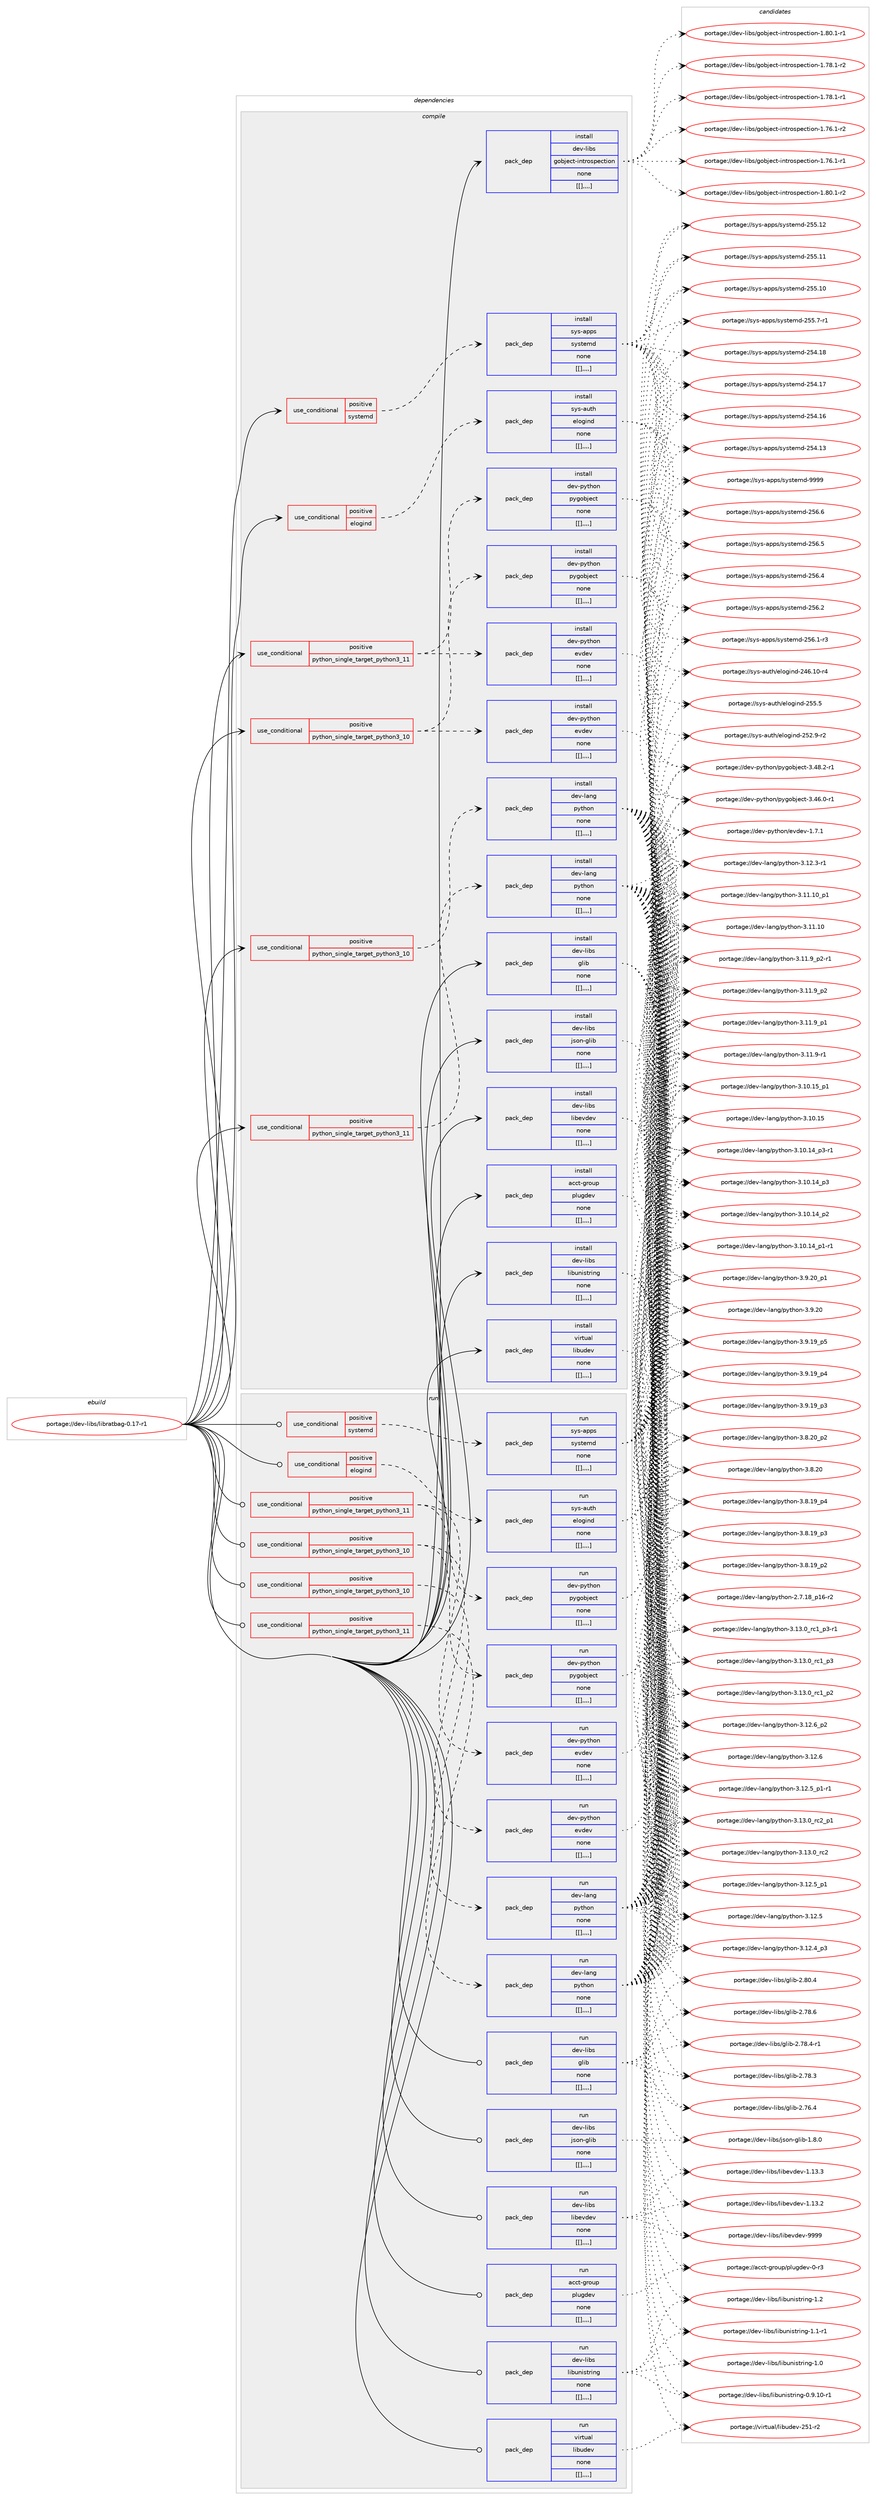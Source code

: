 digraph prolog {

# *************
# Graph options
# *************

newrank=true;
concentrate=true;
compound=true;
graph [rankdir=LR,fontname=Helvetica,fontsize=10,ranksep=1.5];#, ranksep=2.5, nodesep=0.2];
edge  [arrowhead=vee];
node  [fontname=Helvetica,fontsize=10];

# **********
# The ebuild
# **********

subgraph cluster_leftcol {
color=gray;
label=<<i>ebuild</i>>;
id [label="portage://dev-libs/libratbag-0.17-r1", color=red, width=4, href="../dev-libs/libratbag-0.17-r1.svg"];
}

# ****************
# The dependencies
# ****************

subgraph cluster_midcol {
color=gray;
label=<<i>dependencies</i>>;
subgraph cluster_compile {
fillcolor="#eeeeee";
style=filled;
label=<<i>compile</i>>;
subgraph cond28037 {
dependency112438 [label=<<TABLE BORDER="0" CELLBORDER="1" CELLSPACING="0" CELLPADDING="4"><TR><TD ROWSPAN="3" CELLPADDING="10">use_conditional</TD></TR><TR><TD>positive</TD></TR><TR><TD>elogind</TD></TR></TABLE>>, shape=none, color=red];
subgraph pack83241 {
dependency112439 [label=<<TABLE BORDER="0" CELLBORDER="1" CELLSPACING="0" CELLPADDING="4" WIDTH="220"><TR><TD ROWSPAN="6" CELLPADDING="30">pack_dep</TD></TR><TR><TD WIDTH="110">install</TD></TR><TR><TD>sys-auth</TD></TR><TR><TD>elogind</TD></TR><TR><TD>none</TD></TR><TR><TD>[[],,,,]</TD></TR></TABLE>>, shape=none, color=blue];
}
dependency112438:e -> dependency112439:w [weight=20,style="dashed",arrowhead="vee"];
}
id:e -> dependency112438:w [weight=20,style="solid",arrowhead="vee"];
subgraph cond28038 {
dependency112440 [label=<<TABLE BORDER="0" CELLBORDER="1" CELLSPACING="0" CELLPADDING="4"><TR><TD ROWSPAN="3" CELLPADDING="10">use_conditional</TD></TR><TR><TD>positive</TD></TR><TR><TD>python_single_target_python3_10</TD></TR></TABLE>>, shape=none, color=red];
subgraph pack83242 {
dependency112441 [label=<<TABLE BORDER="0" CELLBORDER="1" CELLSPACING="0" CELLPADDING="4" WIDTH="220"><TR><TD ROWSPAN="6" CELLPADDING="30">pack_dep</TD></TR><TR><TD WIDTH="110">install</TD></TR><TR><TD>dev-lang</TD></TR><TR><TD>python</TD></TR><TR><TD>none</TD></TR><TR><TD>[[],,,,]</TD></TR></TABLE>>, shape=none, color=blue];
}
dependency112440:e -> dependency112441:w [weight=20,style="dashed",arrowhead="vee"];
}
id:e -> dependency112440:w [weight=20,style="solid",arrowhead="vee"];
subgraph cond28039 {
dependency112442 [label=<<TABLE BORDER="0" CELLBORDER="1" CELLSPACING="0" CELLPADDING="4"><TR><TD ROWSPAN="3" CELLPADDING="10">use_conditional</TD></TR><TR><TD>positive</TD></TR><TR><TD>python_single_target_python3_10</TD></TR></TABLE>>, shape=none, color=red];
subgraph pack83243 {
dependency112443 [label=<<TABLE BORDER="0" CELLBORDER="1" CELLSPACING="0" CELLPADDING="4" WIDTH="220"><TR><TD ROWSPAN="6" CELLPADDING="30">pack_dep</TD></TR><TR><TD WIDTH="110">install</TD></TR><TR><TD>dev-python</TD></TR><TR><TD>pygobject</TD></TR><TR><TD>none</TD></TR><TR><TD>[[],,,,]</TD></TR></TABLE>>, shape=none, color=blue];
}
dependency112442:e -> dependency112443:w [weight=20,style="dashed",arrowhead="vee"];
subgraph pack83244 {
dependency112444 [label=<<TABLE BORDER="0" CELLBORDER="1" CELLSPACING="0" CELLPADDING="4" WIDTH="220"><TR><TD ROWSPAN="6" CELLPADDING="30">pack_dep</TD></TR><TR><TD WIDTH="110">install</TD></TR><TR><TD>dev-python</TD></TR><TR><TD>evdev</TD></TR><TR><TD>none</TD></TR><TR><TD>[[],,,,]</TD></TR></TABLE>>, shape=none, color=blue];
}
dependency112442:e -> dependency112444:w [weight=20,style="dashed",arrowhead="vee"];
}
id:e -> dependency112442:w [weight=20,style="solid",arrowhead="vee"];
subgraph cond28040 {
dependency112445 [label=<<TABLE BORDER="0" CELLBORDER="1" CELLSPACING="0" CELLPADDING="4"><TR><TD ROWSPAN="3" CELLPADDING="10">use_conditional</TD></TR><TR><TD>positive</TD></TR><TR><TD>python_single_target_python3_11</TD></TR></TABLE>>, shape=none, color=red];
subgraph pack83245 {
dependency112446 [label=<<TABLE BORDER="0" CELLBORDER="1" CELLSPACING="0" CELLPADDING="4" WIDTH="220"><TR><TD ROWSPAN="6" CELLPADDING="30">pack_dep</TD></TR><TR><TD WIDTH="110">install</TD></TR><TR><TD>dev-lang</TD></TR><TR><TD>python</TD></TR><TR><TD>none</TD></TR><TR><TD>[[],,,,]</TD></TR></TABLE>>, shape=none, color=blue];
}
dependency112445:e -> dependency112446:w [weight=20,style="dashed",arrowhead="vee"];
}
id:e -> dependency112445:w [weight=20,style="solid",arrowhead="vee"];
subgraph cond28041 {
dependency112447 [label=<<TABLE BORDER="0" CELLBORDER="1" CELLSPACING="0" CELLPADDING="4"><TR><TD ROWSPAN="3" CELLPADDING="10">use_conditional</TD></TR><TR><TD>positive</TD></TR><TR><TD>python_single_target_python3_11</TD></TR></TABLE>>, shape=none, color=red];
subgraph pack83246 {
dependency112448 [label=<<TABLE BORDER="0" CELLBORDER="1" CELLSPACING="0" CELLPADDING="4" WIDTH="220"><TR><TD ROWSPAN="6" CELLPADDING="30">pack_dep</TD></TR><TR><TD WIDTH="110">install</TD></TR><TR><TD>dev-python</TD></TR><TR><TD>pygobject</TD></TR><TR><TD>none</TD></TR><TR><TD>[[],,,,]</TD></TR></TABLE>>, shape=none, color=blue];
}
dependency112447:e -> dependency112448:w [weight=20,style="dashed",arrowhead="vee"];
subgraph pack83247 {
dependency112449 [label=<<TABLE BORDER="0" CELLBORDER="1" CELLSPACING="0" CELLPADDING="4" WIDTH="220"><TR><TD ROWSPAN="6" CELLPADDING="30">pack_dep</TD></TR><TR><TD WIDTH="110">install</TD></TR><TR><TD>dev-python</TD></TR><TR><TD>evdev</TD></TR><TR><TD>none</TD></TR><TR><TD>[[],,,,]</TD></TR></TABLE>>, shape=none, color=blue];
}
dependency112447:e -> dependency112449:w [weight=20,style="dashed",arrowhead="vee"];
}
id:e -> dependency112447:w [weight=20,style="solid",arrowhead="vee"];
subgraph cond28042 {
dependency112450 [label=<<TABLE BORDER="0" CELLBORDER="1" CELLSPACING="0" CELLPADDING="4"><TR><TD ROWSPAN="3" CELLPADDING="10">use_conditional</TD></TR><TR><TD>positive</TD></TR><TR><TD>systemd</TD></TR></TABLE>>, shape=none, color=red];
subgraph pack83248 {
dependency112451 [label=<<TABLE BORDER="0" CELLBORDER="1" CELLSPACING="0" CELLPADDING="4" WIDTH="220"><TR><TD ROWSPAN="6" CELLPADDING="30">pack_dep</TD></TR><TR><TD WIDTH="110">install</TD></TR><TR><TD>sys-apps</TD></TR><TR><TD>systemd</TD></TR><TR><TD>none</TD></TR><TR><TD>[[],,,,]</TD></TR></TABLE>>, shape=none, color=blue];
}
dependency112450:e -> dependency112451:w [weight=20,style="dashed",arrowhead="vee"];
}
id:e -> dependency112450:w [weight=20,style="solid",arrowhead="vee"];
subgraph pack83249 {
dependency112452 [label=<<TABLE BORDER="0" CELLBORDER="1" CELLSPACING="0" CELLPADDING="4" WIDTH="220"><TR><TD ROWSPAN="6" CELLPADDING="30">pack_dep</TD></TR><TR><TD WIDTH="110">install</TD></TR><TR><TD>acct-group</TD></TR><TR><TD>plugdev</TD></TR><TR><TD>none</TD></TR><TR><TD>[[],,,,]</TD></TR></TABLE>>, shape=none, color=blue];
}
id:e -> dependency112452:w [weight=20,style="solid",arrowhead="vee"];
subgraph pack83250 {
dependency112453 [label=<<TABLE BORDER="0" CELLBORDER="1" CELLSPACING="0" CELLPADDING="4" WIDTH="220"><TR><TD ROWSPAN="6" CELLPADDING="30">pack_dep</TD></TR><TR><TD WIDTH="110">install</TD></TR><TR><TD>dev-libs</TD></TR><TR><TD>glib</TD></TR><TR><TD>none</TD></TR><TR><TD>[[],,,,]</TD></TR></TABLE>>, shape=none, color=blue];
}
id:e -> dependency112453:w [weight=20,style="solid",arrowhead="vee"];
subgraph pack83251 {
dependency112454 [label=<<TABLE BORDER="0" CELLBORDER="1" CELLSPACING="0" CELLPADDING="4" WIDTH="220"><TR><TD ROWSPAN="6" CELLPADDING="30">pack_dep</TD></TR><TR><TD WIDTH="110">install</TD></TR><TR><TD>dev-libs</TD></TR><TR><TD>gobject-introspection</TD></TR><TR><TD>none</TD></TR><TR><TD>[[],,,,]</TD></TR></TABLE>>, shape=none, color=blue];
}
id:e -> dependency112454:w [weight=20,style="solid",arrowhead="vee"];
subgraph pack83252 {
dependency112455 [label=<<TABLE BORDER="0" CELLBORDER="1" CELLSPACING="0" CELLPADDING="4" WIDTH="220"><TR><TD ROWSPAN="6" CELLPADDING="30">pack_dep</TD></TR><TR><TD WIDTH="110">install</TD></TR><TR><TD>dev-libs</TD></TR><TR><TD>json-glib</TD></TR><TR><TD>none</TD></TR><TR><TD>[[],,,,]</TD></TR></TABLE>>, shape=none, color=blue];
}
id:e -> dependency112455:w [weight=20,style="solid",arrowhead="vee"];
subgraph pack83253 {
dependency112456 [label=<<TABLE BORDER="0" CELLBORDER="1" CELLSPACING="0" CELLPADDING="4" WIDTH="220"><TR><TD ROWSPAN="6" CELLPADDING="30">pack_dep</TD></TR><TR><TD WIDTH="110">install</TD></TR><TR><TD>dev-libs</TD></TR><TR><TD>libevdev</TD></TR><TR><TD>none</TD></TR><TR><TD>[[],,,,]</TD></TR></TABLE>>, shape=none, color=blue];
}
id:e -> dependency112456:w [weight=20,style="solid",arrowhead="vee"];
subgraph pack83254 {
dependency112457 [label=<<TABLE BORDER="0" CELLBORDER="1" CELLSPACING="0" CELLPADDING="4" WIDTH="220"><TR><TD ROWSPAN="6" CELLPADDING="30">pack_dep</TD></TR><TR><TD WIDTH="110">install</TD></TR><TR><TD>dev-libs</TD></TR><TR><TD>libunistring</TD></TR><TR><TD>none</TD></TR><TR><TD>[[],,,,]</TD></TR></TABLE>>, shape=none, color=blue];
}
id:e -> dependency112457:w [weight=20,style="solid",arrowhead="vee"];
subgraph pack83255 {
dependency112458 [label=<<TABLE BORDER="0" CELLBORDER="1" CELLSPACING="0" CELLPADDING="4" WIDTH="220"><TR><TD ROWSPAN="6" CELLPADDING="30">pack_dep</TD></TR><TR><TD WIDTH="110">install</TD></TR><TR><TD>virtual</TD></TR><TR><TD>libudev</TD></TR><TR><TD>none</TD></TR><TR><TD>[[],,,,]</TD></TR></TABLE>>, shape=none, color=blue];
}
id:e -> dependency112458:w [weight=20,style="solid",arrowhead="vee"];
}
subgraph cluster_compileandrun {
fillcolor="#eeeeee";
style=filled;
label=<<i>compile and run</i>>;
}
subgraph cluster_run {
fillcolor="#eeeeee";
style=filled;
label=<<i>run</i>>;
subgraph cond28043 {
dependency112459 [label=<<TABLE BORDER="0" CELLBORDER="1" CELLSPACING="0" CELLPADDING="4"><TR><TD ROWSPAN="3" CELLPADDING="10">use_conditional</TD></TR><TR><TD>positive</TD></TR><TR><TD>elogind</TD></TR></TABLE>>, shape=none, color=red];
subgraph pack83256 {
dependency112460 [label=<<TABLE BORDER="0" CELLBORDER="1" CELLSPACING="0" CELLPADDING="4" WIDTH="220"><TR><TD ROWSPAN="6" CELLPADDING="30">pack_dep</TD></TR><TR><TD WIDTH="110">run</TD></TR><TR><TD>sys-auth</TD></TR><TR><TD>elogind</TD></TR><TR><TD>none</TD></TR><TR><TD>[[],,,,]</TD></TR></TABLE>>, shape=none, color=blue];
}
dependency112459:e -> dependency112460:w [weight=20,style="dashed",arrowhead="vee"];
}
id:e -> dependency112459:w [weight=20,style="solid",arrowhead="odot"];
subgraph cond28044 {
dependency112461 [label=<<TABLE BORDER="0" CELLBORDER="1" CELLSPACING="0" CELLPADDING="4"><TR><TD ROWSPAN="3" CELLPADDING="10">use_conditional</TD></TR><TR><TD>positive</TD></TR><TR><TD>python_single_target_python3_10</TD></TR></TABLE>>, shape=none, color=red];
subgraph pack83257 {
dependency112462 [label=<<TABLE BORDER="0" CELLBORDER="1" CELLSPACING="0" CELLPADDING="4" WIDTH="220"><TR><TD ROWSPAN="6" CELLPADDING="30">pack_dep</TD></TR><TR><TD WIDTH="110">run</TD></TR><TR><TD>dev-lang</TD></TR><TR><TD>python</TD></TR><TR><TD>none</TD></TR><TR><TD>[[],,,,]</TD></TR></TABLE>>, shape=none, color=blue];
}
dependency112461:e -> dependency112462:w [weight=20,style="dashed",arrowhead="vee"];
}
id:e -> dependency112461:w [weight=20,style="solid",arrowhead="odot"];
subgraph cond28045 {
dependency112463 [label=<<TABLE BORDER="0" CELLBORDER="1" CELLSPACING="0" CELLPADDING="4"><TR><TD ROWSPAN="3" CELLPADDING="10">use_conditional</TD></TR><TR><TD>positive</TD></TR><TR><TD>python_single_target_python3_10</TD></TR></TABLE>>, shape=none, color=red];
subgraph pack83258 {
dependency112464 [label=<<TABLE BORDER="0" CELLBORDER="1" CELLSPACING="0" CELLPADDING="4" WIDTH="220"><TR><TD ROWSPAN="6" CELLPADDING="30">pack_dep</TD></TR><TR><TD WIDTH="110">run</TD></TR><TR><TD>dev-python</TD></TR><TR><TD>pygobject</TD></TR><TR><TD>none</TD></TR><TR><TD>[[],,,,]</TD></TR></TABLE>>, shape=none, color=blue];
}
dependency112463:e -> dependency112464:w [weight=20,style="dashed",arrowhead="vee"];
subgraph pack83259 {
dependency112465 [label=<<TABLE BORDER="0" CELLBORDER="1" CELLSPACING="0" CELLPADDING="4" WIDTH="220"><TR><TD ROWSPAN="6" CELLPADDING="30">pack_dep</TD></TR><TR><TD WIDTH="110">run</TD></TR><TR><TD>dev-python</TD></TR><TR><TD>evdev</TD></TR><TR><TD>none</TD></TR><TR><TD>[[],,,,]</TD></TR></TABLE>>, shape=none, color=blue];
}
dependency112463:e -> dependency112465:w [weight=20,style="dashed",arrowhead="vee"];
}
id:e -> dependency112463:w [weight=20,style="solid",arrowhead="odot"];
subgraph cond28046 {
dependency112466 [label=<<TABLE BORDER="0" CELLBORDER="1" CELLSPACING="0" CELLPADDING="4"><TR><TD ROWSPAN="3" CELLPADDING="10">use_conditional</TD></TR><TR><TD>positive</TD></TR><TR><TD>python_single_target_python3_11</TD></TR></TABLE>>, shape=none, color=red];
subgraph pack83260 {
dependency112467 [label=<<TABLE BORDER="0" CELLBORDER="1" CELLSPACING="0" CELLPADDING="4" WIDTH="220"><TR><TD ROWSPAN="6" CELLPADDING="30">pack_dep</TD></TR><TR><TD WIDTH="110">run</TD></TR><TR><TD>dev-lang</TD></TR><TR><TD>python</TD></TR><TR><TD>none</TD></TR><TR><TD>[[],,,,]</TD></TR></TABLE>>, shape=none, color=blue];
}
dependency112466:e -> dependency112467:w [weight=20,style="dashed",arrowhead="vee"];
}
id:e -> dependency112466:w [weight=20,style="solid",arrowhead="odot"];
subgraph cond28047 {
dependency112468 [label=<<TABLE BORDER="0" CELLBORDER="1" CELLSPACING="0" CELLPADDING="4"><TR><TD ROWSPAN="3" CELLPADDING="10">use_conditional</TD></TR><TR><TD>positive</TD></TR><TR><TD>python_single_target_python3_11</TD></TR></TABLE>>, shape=none, color=red];
subgraph pack83261 {
dependency112469 [label=<<TABLE BORDER="0" CELLBORDER="1" CELLSPACING="0" CELLPADDING="4" WIDTH="220"><TR><TD ROWSPAN="6" CELLPADDING="30">pack_dep</TD></TR><TR><TD WIDTH="110">run</TD></TR><TR><TD>dev-python</TD></TR><TR><TD>pygobject</TD></TR><TR><TD>none</TD></TR><TR><TD>[[],,,,]</TD></TR></TABLE>>, shape=none, color=blue];
}
dependency112468:e -> dependency112469:w [weight=20,style="dashed",arrowhead="vee"];
subgraph pack83262 {
dependency112470 [label=<<TABLE BORDER="0" CELLBORDER="1" CELLSPACING="0" CELLPADDING="4" WIDTH="220"><TR><TD ROWSPAN="6" CELLPADDING="30">pack_dep</TD></TR><TR><TD WIDTH="110">run</TD></TR><TR><TD>dev-python</TD></TR><TR><TD>evdev</TD></TR><TR><TD>none</TD></TR><TR><TD>[[],,,,]</TD></TR></TABLE>>, shape=none, color=blue];
}
dependency112468:e -> dependency112470:w [weight=20,style="dashed",arrowhead="vee"];
}
id:e -> dependency112468:w [weight=20,style="solid",arrowhead="odot"];
subgraph cond28048 {
dependency112471 [label=<<TABLE BORDER="0" CELLBORDER="1" CELLSPACING="0" CELLPADDING="4"><TR><TD ROWSPAN="3" CELLPADDING="10">use_conditional</TD></TR><TR><TD>positive</TD></TR><TR><TD>systemd</TD></TR></TABLE>>, shape=none, color=red];
subgraph pack83263 {
dependency112472 [label=<<TABLE BORDER="0" CELLBORDER="1" CELLSPACING="0" CELLPADDING="4" WIDTH="220"><TR><TD ROWSPAN="6" CELLPADDING="30">pack_dep</TD></TR><TR><TD WIDTH="110">run</TD></TR><TR><TD>sys-apps</TD></TR><TR><TD>systemd</TD></TR><TR><TD>none</TD></TR><TR><TD>[[],,,,]</TD></TR></TABLE>>, shape=none, color=blue];
}
dependency112471:e -> dependency112472:w [weight=20,style="dashed",arrowhead="vee"];
}
id:e -> dependency112471:w [weight=20,style="solid",arrowhead="odot"];
subgraph pack83264 {
dependency112473 [label=<<TABLE BORDER="0" CELLBORDER="1" CELLSPACING="0" CELLPADDING="4" WIDTH="220"><TR><TD ROWSPAN="6" CELLPADDING="30">pack_dep</TD></TR><TR><TD WIDTH="110">run</TD></TR><TR><TD>acct-group</TD></TR><TR><TD>plugdev</TD></TR><TR><TD>none</TD></TR><TR><TD>[[],,,,]</TD></TR></TABLE>>, shape=none, color=blue];
}
id:e -> dependency112473:w [weight=20,style="solid",arrowhead="odot"];
subgraph pack83265 {
dependency112474 [label=<<TABLE BORDER="0" CELLBORDER="1" CELLSPACING="0" CELLPADDING="4" WIDTH="220"><TR><TD ROWSPAN="6" CELLPADDING="30">pack_dep</TD></TR><TR><TD WIDTH="110">run</TD></TR><TR><TD>dev-libs</TD></TR><TR><TD>glib</TD></TR><TR><TD>none</TD></TR><TR><TD>[[],,,,]</TD></TR></TABLE>>, shape=none, color=blue];
}
id:e -> dependency112474:w [weight=20,style="solid",arrowhead="odot"];
subgraph pack83266 {
dependency112475 [label=<<TABLE BORDER="0" CELLBORDER="1" CELLSPACING="0" CELLPADDING="4" WIDTH="220"><TR><TD ROWSPAN="6" CELLPADDING="30">pack_dep</TD></TR><TR><TD WIDTH="110">run</TD></TR><TR><TD>dev-libs</TD></TR><TR><TD>json-glib</TD></TR><TR><TD>none</TD></TR><TR><TD>[[],,,,]</TD></TR></TABLE>>, shape=none, color=blue];
}
id:e -> dependency112475:w [weight=20,style="solid",arrowhead="odot"];
subgraph pack83267 {
dependency112476 [label=<<TABLE BORDER="0" CELLBORDER="1" CELLSPACING="0" CELLPADDING="4" WIDTH="220"><TR><TD ROWSPAN="6" CELLPADDING="30">pack_dep</TD></TR><TR><TD WIDTH="110">run</TD></TR><TR><TD>dev-libs</TD></TR><TR><TD>libevdev</TD></TR><TR><TD>none</TD></TR><TR><TD>[[],,,,]</TD></TR></TABLE>>, shape=none, color=blue];
}
id:e -> dependency112476:w [weight=20,style="solid",arrowhead="odot"];
subgraph pack83268 {
dependency112477 [label=<<TABLE BORDER="0" CELLBORDER="1" CELLSPACING="0" CELLPADDING="4" WIDTH="220"><TR><TD ROWSPAN="6" CELLPADDING="30">pack_dep</TD></TR><TR><TD WIDTH="110">run</TD></TR><TR><TD>dev-libs</TD></TR><TR><TD>libunistring</TD></TR><TR><TD>none</TD></TR><TR><TD>[[],,,,]</TD></TR></TABLE>>, shape=none, color=blue];
}
id:e -> dependency112477:w [weight=20,style="solid",arrowhead="odot"];
subgraph pack83269 {
dependency112478 [label=<<TABLE BORDER="0" CELLBORDER="1" CELLSPACING="0" CELLPADDING="4" WIDTH="220"><TR><TD ROWSPAN="6" CELLPADDING="30">pack_dep</TD></TR><TR><TD WIDTH="110">run</TD></TR><TR><TD>virtual</TD></TR><TR><TD>libudev</TD></TR><TR><TD>none</TD></TR><TR><TD>[[],,,,]</TD></TR></TABLE>>, shape=none, color=blue];
}
id:e -> dependency112478:w [weight=20,style="solid",arrowhead="odot"];
}
}

# **************
# The candidates
# **************

subgraph cluster_choices {
rank=same;
color=gray;
label=<<i>candidates</i>>;

subgraph choice83241 {
color=black;
nodesep=1;
choice115121115459711711610447101108111103105110100455053534653 [label="portage://sys-auth/elogind-255.5", color=red, width=4,href="../sys-auth/elogind-255.5.svg"];
choice1151211154597117116104471011081111031051101004550535046574511450 [label="portage://sys-auth/elogind-252.9-r2", color=red, width=4,href="../sys-auth/elogind-252.9-r2.svg"];
choice115121115459711711610447101108111103105110100455052544649484511452 [label="portage://sys-auth/elogind-246.10-r4", color=red, width=4,href="../sys-auth/elogind-246.10-r4.svg"];
dependency112439:e -> choice115121115459711711610447101108111103105110100455053534653:w [style=dotted,weight="100"];
dependency112439:e -> choice1151211154597117116104471011081111031051101004550535046574511450:w [style=dotted,weight="100"];
dependency112439:e -> choice115121115459711711610447101108111103105110100455052544649484511452:w [style=dotted,weight="100"];
}
subgraph choice83242 {
color=black;
nodesep=1;
choice100101118451089711010347112121116104111110455146495146489511499509511249 [label="portage://dev-lang/python-3.13.0_rc2_p1", color=red, width=4,href="../dev-lang/python-3.13.0_rc2_p1.svg"];
choice10010111845108971101034711212111610411111045514649514648951149950 [label="portage://dev-lang/python-3.13.0_rc2", color=red, width=4,href="../dev-lang/python-3.13.0_rc2.svg"];
choice1001011184510897110103471121211161041111104551464951464895114994995112514511449 [label="portage://dev-lang/python-3.13.0_rc1_p3-r1", color=red, width=4,href="../dev-lang/python-3.13.0_rc1_p3-r1.svg"];
choice100101118451089711010347112121116104111110455146495146489511499499511251 [label="portage://dev-lang/python-3.13.0_rc1_p3", color=red, width=4,href="../dev-lang/python-3.13.0_rc1_p3.svg"];
choice100101118451089711010347112121116104111110455146495146489511499499511250 [label="portage://dev-lang/python-3.13.0_rc1_p2", color=red, width=4,href="../dev-lang/python-3.13.0_rc1_p2.svg"];
choice100101118451089711010347112121116104111110455146495046549511250 [label="portage://dev-lang/python-3.12.6_p2", color=red, width=4,href="../dev-lang/python-3.12.6_p2.svg"];
choice10010111845108971101034711212111610411111045514649504654 [label="portage://dev-lang/python-3.12.6", color=red, width=4,href="../dev-lang/python-3.12.6.svg"];
choice1001011184510897110103471121211161041111104551464950465395112494511449 [label="portage://dev-lang/python-3.12.5_p1-r1", color=red, width=4,href="../dev-lang/python-3.12.5_p1-r1.svg"];
choice100101118451089711010347112121116104111110455146495046539511249 [label="portage://dev-lang/python-3.12.5_p1", color=red, width=4,href="../dev-lang/python-3.12.5_p1.svg"];
choice10010111845108971101034711212111610411111045514649504653 [label="portage://dev-lang/python-3.12.5", color=red, width=4,href="../dev-lang/python-3.12.5.svg"];
choice100101118451089711010347112121116104111110455146495046529511251 [label="portage://dev-lang/python-3.12.4_p3", color=red, width=4,href="../dev-lang/python-3.12.4_p3.svg"];
choice100101118451089711010347112121116104111110455146495046514511449 [label="portage://dev-lang/python-3.12.3-r1", color=red, width=4,href="../dev-lang/python-3.12.3-r1.svg"];
choice10010111845108971101034711212111610411111045514649494649489511249 [label="portage://dev-lang/python-3.11.10_p1", color=red, width=4,href="../dev-lang/python-3.11.10_p1.svg"];
choice1001011184510897110103471121211161041111104551464949464948 [label="portage://dev-lang/python-3.11.10", color=red, width=4,href="../dev-lang/python-3.11.10.svg"];
choice1001011184510897110103471121211161041111104551464949465795112504511449 [label="portage://dev-lang/python-3.11.9_p2-r1", color=red, width=4,href="../dev-lang/python-3.11.9_p2-r1.svg"];
choice100101118451089711010347112121116104111110455146494946579511250 [label="portage://dev-lang/python-3.11.9_p2", color=red, width=4,href="../dev-lang/python-3.11.9_p2.svg"];
choice100101118451089711010347112121116104111110455146494946579511249 [label="portage://dev-lang/python-3.11.9_p1", color=red, width=4,href="../dev-lang/python-3.11.9_p1.svg"];
choice100101118451089711010347112121116104111110455146494946574511449 [label="portage://dev-lang/python-3.11.9-r1", color=red, width=4,href="../dev-lang/python-3.11.9-r1.svg"];
choice10010111845108971101034711212111610411111045514649484649539511249 [label="portage://dev-lang/python-3.10.15_p1", color=red, width=4,href="../dev-lang/python-3.10.15_p1.svg"];
choice1001011184510897110103471121211161041111104551464948464953 [label="portage://dev-lang/python-3.10.15", color=red, width=4,href="../dev-lang/python-3.10.15.svg"];
choice100101118451089711010347112121116104111110455146494846495295112514511449 [label="portage://dev-lang/python-3.10.14_p3-r1", color=red, width=4,href="../dev-lang/python-3.10.14_p3-r1.svg"];
choice10010111845108971101034711212111610411111045514649484649529511251 [label="portage://dev-lang/python-3.10.14_p3", color=red, width=4,href="../dev-lang/python-3.10.14_p3.svg"];
choice10010111845108971101034711212111610411111045514649484649529511250 [label="portage://dev-lang/python-3.10.14_p2", color=red, width=4,href="../dev-lang/python-3.10.14_p2.svg"];
choice100101118451089711010347112121116104111110455146494846495295112494511449 [label="portage://dev-lang/python-3.10.14_p1-r1", color=red, width=4,href="../dev-lang/python-3.10.14_p1-r1.svg"];
choice100101118451089711010347112121116104111110455146574650489511249 [label="portage://dev-lang/python-3.9.20_p1", color=red, width=4,href="../dev-lang/python-3.9.20_p1.svg"];
choice10010111845108971101034711212111610411111045514657465048 [label="portage://dev-lang/python-3.9.20", color=red, width=4,href="../dev-lang/python-3.9.20.svg"];
choice100101118451089711010347112121116104111110455146574649579511253 [label="portage://dev-lang/python-3.9.19_p5", color=red, width=4,href="../dev-lang/python-3.9.19_p5.svg"];
choice100101118451089711010347112121116104111110455146574649579511252 [label="portage://dev-lang/python-3.9.19_p4", color=red, width=4,href="../dev-lang/python-3.9.19_p4.svg"];
choice100101118451089711010347112121116104111110455146574649579511251 [label="portage://dev-lang/python-3.9.19_p3", color=red, width=4,href="../dev-lang/python-3.9.19_p3.svg"];
choice100101118451089711010347112121116104111110455146564650489511250 [label="portage://dev-lang/python-3.8.20_p2", color=red, width=4,href="../dev-lang/python-3.8.20_p2.svg"];
choice10010111845108971101034711212111610411111045514656465048 [label="portage://dev-lang/python-3.8.20", color=red, width=4,href="../dev-lang/python-3.8.20.svg"];
choice100101118451089711010347112121116104111110455146564649579511252 [label="portage://dev-lang/python-3.8.19_p4", color=red, width=4,href="../dev-lang/python-3.8.19_p4.svg"];
choice100101118451089711010347112121116104111110455146564649579511251 [label="portage://dev-lang/python-3.8.19_p3", color=red, width=4,href="../dev-lang/python-3.8.19_p3.svg"];
choice100101118451089711010347112121116104111110455146564649579511250 [label="portage://dev-lang/python-3.8.19_p2", color=red, width=4,href="../dev-lang/python-3.8.19_p2.svg"];
choice100101118451089711010347112121116104111110455046554649569511249544511450 [label="portage://dev-lang/python-2.7.18_p16-r2", color=red, width=4,href="../dev-lang/python-2.7.18_p16-r2.svg"];
dependency112441:e -> choice100101118451089711010347112121116104111110455146495146489511499509511249:w [style=dotted,weight="100"];
dependency112441:e -> choice10010111845108971101034711212111610411111045514649514648951149950:w [style=dotted,weight="100"];
dependency112441:e -> choice1001011184510897110103471121211161041111104551464951464895114994995112514511449:w [style=dotted,weight="100"];
dependency112441:e -> choice100101118451089711010347112121116104111110455146495146489511499499511251:w [style=dotted,weight="100"];
dependency112441:e -> choice100101118451089711010347112121116104111110455146495146489511499499511250:w [style=dotted,weight="100"];
dependency112441:e -> choice100101118451089711010347112121116104111110455146495046549511250:w [style=dotted,weight="100"];
dependency112441:e -> choice10010111845108971101034711212111610411111045514649504654:w [style=dotted,weight="100"];
dependency112441:e -> choice1001011184510897110103471121211161041111104551464950465395112494511449:w [style=dotted,weight="100"];
dependency112441:e -> choice100101118451089711010347112121116104111110455146495046539511249:w [style=dotted,weight="100"];
dependency112441:e -> choice10010111845108971101034711212111610411111045514649504653:w [style=dotted,weight="100"];
dependency112441:e -> choice100101118451089711010347112121116104111110455146495046529511251:w [style=dotted,weight="100"];
dependency112441:e -> choice100101118451089711010347112121116104111110455146495046514511449:w [style=dotted,weight="100"];
dependency112441:e -> choice10010111845108971101034711212111610411111045514649494649489511249:w [style=dotted,weight="100"];
dependency112441:e -> choice1001011184510897110103471121211161041111104551464949464948:w [style=dotted,weight="100"];
dependency112441:e -> choice1001011184510897110103471121211161041111104551464949465795112504511449:w [style=dotted,weight="100"];
dependency112441:e -> choice100101118451089711010347112121116104111110455146494946579511250:w [style=dotted,weight="100"];
dependency112441:e -> choice100101118451089711010347112121116104111110455146494946579511249:w [style=dotted,weight="100"];
dependency112441:e -> choice100101118451089711010347112121116104111110455146494946574511449:w [style=dotted,weight="100"];
dependency112441:e -> choice10010111845108971101034711212111610411111045514649484649539511249:w [style=dotted,weight="100"];
dependency112441:e -> choice1001011184510897110103471121211161041111104551464948464953:w [style=dotted,weight="100"];
dependency112441:e -> choice100101118451089711010347112121116104111110455146494846495295112514511449:w [style=dotted,weight="100"];
dependency112441:e -> choice10010111845108971101034711212111610411111045514649484649529511251:w [style=dotted,weight="100"];
dependency112441:e -> choice10010111845108971101034711212111610411111045514649484649529511250:w [style=dotted,weight="100"];
dependency112441:e -> choice100101118451089711010347112121116104111110455146494846495295112494511449:w [style=dotted,weight="100"];
dependency112441:e -> choice100101118451089711010347112121116104111110455146574650489511249:w [style=dotted,weight="100"];
dependency112441:e -> choice10010111845108971101034711212111610411111045514657465048:w [style=dotted,weight="100"];
dependency112441:e -> choice100101118451089711010347112121116104111110455146574649579511253:w [style=dotted,weight="100"];
dependency112441:e -> choice100101118451089711010347112121116104111110455146574649579511252:w [style=dotted,weight="100"];
dependency112441:e -> choice100101118451089711010347112121116104111110455146574649579511251:w [style=dotted,weight="100"];
dependency112441:e -> choice100101118451089711010347112121116104111110455146564650489511250:w [style=dotted,weight="100"];
dependency112441:e -> choice10010111845108971101034711212111610411111045514656465048:w [style=dotted,weight="100"];
dependency112441:e -> choice100101118451089711010347112121116104111110455146564649579511252:w [style=dotted,weight="100"];
dependency112441:e -> choice100101118451089711010347112121116104111110455146564649579511251:w [style=dotted,weight="100"];
dependency112441:e -> choice100101118451089711010347112121116104111110455146564649579511250:w [style=dotted,weight="100"];
dependency112441:e -> choice100101118451089711010347112121116104111110455046554649569511249544511450:w [style=dotted,weight="100"];
}
subgraph choice83243 {
color=black;
nodesep=1;
choice10010111845112121116104111110471121211031119810610199116455146525646504511449 [label="portage://dev-python/pygobject-3.48.2-r1", color=red, width=4,href="../dev-python/pygobject-3.48.2-r1.svg"];
choice10010111845112121116104111110471121211031119810610199116455146525446484511449 [label="portage://dev-python/pygobject-3.46.0-r1", color=red, width=4,href="../dev-python/pygobject-3.46.0-r1.svg"];
dependency112443:e -> choice10010111845112121116104111110471121211031119810610199116455146525646504511449:w [style=dotted,weight="100"];
dependency112443:e -> choice10010111845112121116104111110471121211031119810610199116455146525446484511449:w [style=dotted,weight="100"];
}
subgraph choice83244 {
color=black;
nodesep=1;
choice1001011184511212111610411111047101118100101118454946554649 [label="portage://dev-python/evdev-1.7.1", color=red, width=4,href="../dev-python/evdev-1.7.1.svg"];
dependency112444:e -> choice1001011184511212111610411111047101118100101118454946554649:w [style=dotted,weight="100"];
}
subgraph choice83245 {
color=black;
nodesep=1;
choice100101118451089711010347112121116104111110455146495146489511499509511249 [label="portage://dev-lang/python-3.13.0_rc2_p1", color=red, width=4,href="../dev-lang/python-3.13.0_rc2_p1.svg"];
choice10010111845108971101034711212111610411111045514649514648951149950 [label="portage://dev-lang/python-3.13.0_rc2", color=red, width=4,href="../dev-lang/python-3.13.0_rc2.svg"];
choice1001011184510897110103471121211161041111104551464951464895114994995112514511449 [label="portage://dev-lang/python-3.13.0_rc1_p3-r1", color=red, width=4,href="../dev-lang/python-3.13.0_rc1_p3-r1.svg"];
choice100101118451089711010347112121116104111110455146495146489511499499511251 [label="portage://dev-lang/python-3.13.0_rc1_p3", color=red, width=4,href="../dev-lang/python-3.13.0_rc1_p3.svg"];
choice100101118451089711010347112121116104111110455146495146489511499499511250 [label="portage://dev-lang/python-3.13.0_rc1_p2", color=red, width=4,href="../dev-lang/python-3.13.0_rc1_p2.svg"];
choice100101118451089711010347112121116104111110455146495046549511250 [label="portage://dev-lang/python-3.12.6_p2", color=red, width=4,href="../dev-lang/python-3.12.6_p2.svg"];
choice10010111845108971101034711212111610411111045514649504654 [label="portage://dev-lang/python-3.12.6", color=red, width=4,href="../dev-lang/python-3.12.6.svg"];
choice1001011184510897110103471121211161041111104551464950465395112494511449 [label="portage://dev-lang/python-3.12.5_p1-r1", color=red, width=4,href="../dev-lang/python-3.12.5_p1-r1.svg"];
choice100101118451089711010347112121116104111110455146495046539511249 [label="portage://dev-lang/python-3.12.5_p1", color=red, width=4,href="../dev-lang/python-3.12.5_p1.svg"];
choice10010111845108971101034711212111610411111045514649504653 [label="portage://dev-lang/python-3.12.5", color=red, width=4,href="../dev-lang/python-3.12.5.svg"];
choice100101118451089711010347112121116104111110455146495046529511251 [label="portage://dev-lang/python-3.12.4_p3", color=red, width=4,href="../dev-lang/python-3.12.4_p3.svg"];
choice100101118451089711010347112121116104111110455146495046514511449 [label="portage://dev-lang/python-3.12.3-r1", color=red, width=4,href="../dev-lang/python-3.12.3-r1.svg"];
choice10010111845108971101034711212111610411111045514649494649489511249 [label="portage://dev-lang/python-3.11.10_p1", color=red, width=4,href="../dev-lang/python-3.11.10_p1.svg"];
choice1001011184510897110103471121211161041111104551464949464948 [label="portage://dev-lang/python-3.11.10", color=red, width=4,href="../dev-lang/python-3.11.10.svg"];
choice1001011184510897110103471121211161041111104551464949465795112504511449 [label="portage://dev-lang/python-3.11.9_p2-r1", color=red, width=4,href="../dev-lang/python-3.11.9_p2-r1.svg"];
choice100101118451089711010347112121116104111110455146494946579511250 [label="portage://dev-lang/python-3.11.9_p2", color=red, width=4,href="../dev-lang/python-3.11.9_p2.svg"];
choice100101118451089711010347112121116104111110455146494946579511249 [label="portage://dev-lang/python-3.11.9_p1", color=red, width=4,href="../dev-lang/python-3.11.9_p1.svg"];
choice100101118451089711010347112121116104111110455146494946574511449 [label="portage://dev-lang/python-3.11.9-r1", color=red, width=4,href="../dev-lang/python-3.11.9-r1.svg"];
choice10010111845108971101034711212111610411111045514649484649539511249 [label="portage://dev-lang/python-3.10.15_p1", color=red, width=4,href="../dev-lang/python-3.10.15_p1.svg"];
choice1001011184510897110103471121211161041111104551464948464953 [label="portage://dev-lang/python-3.10.15", color=red, width=4,href="../dev-lang/python-3.10.15.svg"];
choice100101118451089711010347112121116104111110455146494846495295112514511449 [label="portage://dev-lang/python-3.10.14_p3-r1", color=red, width=4,href="../dev-lang/python-3.10.14_p3-r1.svg"];
choice10010111845108971101034711212111610411111045514649484649529511251 [label="portage://dev-lang/python-3.10.14_p3", color=red, width=4,href="../dev-lang/python-3.10.14_p3.svg"];
choice10010111845108971101034711212111610411111045514649484649529511250 [label="portage://dev-lang/python-3.10.14_p2", color=red, width=4,href="../dev-lang/python-3.10.14_p2.svg"];
choice100101118451089711010347112121116104111110455146494846495295112494511449 [label="portage://dev-lang/python-3.10.14_p1-r1", color=red, width=4,href="../dev-lang/python-3.10.14_p1-r1.svg"];
choice100101118451089711010347112121116104111110455146574650489511249 [label="portage://dev-lang/python-3.9.20_p1", color=red, width=4,href="../dev-lang/python-3.9.20_p1.svg"];
choice10010111845108971101034711212111610411111045514657465048 [label="portage://dev-lang/python-3.9.20", color=red, width=4,href="../dev-lang/python-3.9.20.svg"];
choice100101118451089711010347112121116104111110455146574649579511253 [label="portage://dev-lang/python-3.9.19_p5", color=red, width=4,href="../dev-lang/python-3.9.19_p5.svg"];
choice100101118451089711010347112121116104111110455146574649579511252 [label="portage://dev-lang/python-3.9.19_p4", color=red, width=4,href="../dev-lang/python-3.9.19_p4.svg"];
choice100101118451089711010347112121116104111110455146574649579511251 [label="portage://dev-lang/python-3.9.19_p3", color=red, width=4,href="../dev-lang/python-3.9.19_p3.svg"];
choice100101118451089711010347112121116104111110455146564650489511250 [label="portage://dev-lang/python-3.8.20_p2", color=red, width=4,href="../dev-lang/python-3.8.20_p2.svg"];
choice10010111845108971101034711212111610411111045514656465048 [label="portage://dev-lang/python-3.8.20", color=red, width=4,href="../dev-lang/python-3.8.20.svg"];
choice100101118451089711010347112121116104111110455146564649579511252 [label="portage://dev-lang/python-3.8.19_p4", color=red, width=4,href="../dev-lang/python-3.8.19_p4.svg"];
choice100101118451089711010347112121116104111110455146564649579511251 [label="portage://dev-lang/python-3.8.19_p3", color=red, width=4,href="../dev-lang/python-3.8.19_p3.svg"];
choice100101118451089711010347112121116104111110455146564649579511250 [label="portage://dev-lang/python-3.8.19_p2", color=red, width=4,href="../dev-lang/python-3.8.19_p2.svg"];
choice100101118451089711010347112121116104111110455046554649569511249544511450 [label="portage://dev-lang/python-2.7.18_p16-r2", color=red, width=4,href="../dev-lang/python-2.7.18_p16-r2.svg"];
dependency112446:e -> choice100101118451089711010347112121116104111110455146495146489511499509511249:w [style=dotted,weight="100"];
dependency112446:e -> choice10010111845108971101034711212111610411111045514649514648951149950:w [style=dotted,weight="100"];
dependency112446:e -> choice1001011184510897110103471121211161041111104551464951464895114994995112514511449:w [style=dotted,weight="100"];
dependency112446:e -> choice100101118451089711010347112121116104111110455146495146489511499499511251:w [style=dotted,weight="100"];
dependency112446:e -> choice100101118451089711010347112121116104111110455146495146489511499499511250:w [style=dotted,weight="100"];
dependency112446:e -> choice100101118451089711010347112121116104111110455146495046549511250:w [style=dotted,weight="100"];
dependency112446:e -> choice10010111845108971101034711212111610411111045514649504654:w [style=dotted,weight="100"];
dependency112446:e -> choice1001011184510897110103471121211161041111104551464950465395112494511449:w [style=dotted,weight="100"];
dependency112446:e -> choice100101118451089711010347112121116104111110455146495046539511249:w [style=dotted,weight="100"];
dependency112446:e -> choice10010111845108971101034711212111610411111045514649504653:w [style=dotted,weight="100"];
dependency112446:e -> choice100101118451089711010347112121116104111110455146495046529511251:w [style=dotted,weight="100"];
dependency112446:e -> choice100101118451089711010347112121116104111110455146495046514511449:w [style=dotted,weight="100"];
dependency112446:e -> choice10010111845108971101034711212111610411111045514649494649489511249:w [style=dotted,weight="100"];
dependency112446:e -> choice1001011184510897110103471121211161041111104551464949464948:w [style=dotted,weight="100"];
dependency112446:e -> choice1001011184510897110103471121211161041111104551464949465795112504511449:w [style=dotted,weight="100"];
dependency112446:e -> choice100101118451089711010347112121116104111110455146494946579511250:w [style=dotted,weight="100"];
dependency112446:e -> choice100101118451089711010347112121116104111110455146494946579511249:w [style=dotted,weight="100"];
dependency112446:e -> choice100101118451089711010347112121116104111110455146494946574511449:w [style=dotted,weight="100"];
dependency112446:e -> choice10010111845108971101034711212111610411111045514649484649539511249:w [style=dotted,weight="100"];
dependency112446:e -> choice1001011184510897110103471121211161041111104551464948464953:w [style=dotted,weight="100"];
dependency112446:e -> choice100101118451089711010347112121116104111110455146494846495295112514511449:w [style=dotted,weight="100"];
dependency112446:e -> choice10010111845108971101034711212111610411111045514649484649529511251:w [style=dotted,weight="100"];
dependency112446:e -> choice10010111845108971101034711212111610411111045514649484649529511250:w [style=dotted,weight="100"];
dependency112446:e -> choice100101118451089711010347112121116104111110455146494846495295112494511449:w [style=dotted,weight="100"];
dependency112446:e -> choice100101118451089711010347112121116104111110455146574650489511249:w [style=dotted,weight="100"];
dependency112446:e -> choice10010111845108971101034711212111610411111045514657465048:w [style=dotted,weight="100"];
dependency112446:e -> choice100101118451089711010347112121116104111110455146574649579511253:w [style=dotted,weight="100"];
dependency112446:e -> choice100101118451089711010347112121116104111110455146574649579511252:w [style=dotted,weight="100"];
dependency112446:e -> choice100101118451089711010347112121116104111110455146574649579511251:w [style=dotted,weight="100"];
dependency112446:e -> choice100101118451089711010347112121116104111110455146564650489511250:w [style=dotted,weight="100"];
dependency112446:e -> choice10010111845108971101034711212111610411111045514656465048:w [style=dotted,weight="100"];
dependency112446:e -> choice100101118451089711010347112121116104111110455146564649579511252:w [style=dotted,weight="100"];
dependency112446:e -> choice100101118451089711010347112121116104111110455146564649579511251:w [style=dotted,weight="100"];
dependency112446:e -> choice100101118451089711010347112121116104111110455146564649579511250:w [style=dotted,weight="100"];
dependency112446:e -> choice100101118451089711010347112121116104111110455046554649569511249544511450:w [style=dotted,weight="100"];
}
subgraph choice83246 {
color=black;
nodesep=1;
choice10010111845112121116104111110471121211031119810610199116455146525646504511449 [label="portage://dev-python/pygobject-3.48.2-r1", color=red, width=4,href="../dev-python/pygobject-3.48.2-r1.svg"];
choice10010111845112121116104111110471121211031119810610199116455146525446484511449 [label="portage://dev-python/pygobject-3.46.0-r1", color=red, width=4,href="../dev-python/pygobject-3.46.0-r1.svg"];
dependency112448:e -> choice10010111845112121116104111110471121211031119810610199116455146525646504511449:w [style=dotted,weight="100"];
dependency112448:e -> choice10010111845112121116104111110471121211031119810610199116455146525446484511449:w [style=dotted,weight="100"];
}
subgraph choice83247 {
color=black;
nodesep=1;
choice1001011184511212111610411111047101118100101118454946554649 [label="portage://dev-python/evdev-1.7.1", color=red, width=4,href="../dev-python/evdev-1.7.1.svg"];
dependency112449:e -> choice1001011184511212111610411111047101118100101118454946554649:w [style=dotted,weight="100"];
}
subgraph choice83248 {
color=black;
nodesep=1;
choice1151211154597112112115471151211151161011091004557575757 [label="portage://sys-apps/systemd-9999", color=red, width=4,href="../sys-apps/systemd-9999.svg"];
choice115121115459711211211547115121115116101109100455053544654 [label="portage://sys-apps/systemd-256.6", color=red, width=4,href="../sys-apps/systemd-256.6.svg"];
choice115121115459711211211547115121115116101109100455053544653 [label="portage://sys-apps/systemd-256.5", color=red, width=4,href="../sys-apps/systemd-256.5.svg"];
choice115121115459711211211547115121115116101109100455053544652 [label="portage://sys-apps/systemd-256.4", color=red, width=4,href="../sys-apps/systemd-256.4.svg"];
choice115121115459711211211547115121115116101109100455053544650 [label="portage://sys-apps/systemd-256.2", color=red, width=4,href="../sys-apps/systemd-256.2.svg"];
choice1151211154597112112115471151211151161011091004550535446494511451 [label="portage://sys-apps/systemd-256.1-r3", color=red, width=4,href="../sys-apps/systemd-256.1-r3.svg"];
choice11512111545971121121154711512111511610110910045505353464950 [label="portage://sys-apps/systemd-255.12", color=red, width=4,href="../sys-apps/systemd-255.12.svg"];
choice11512111545971121121154711512111511610110910045505353464949 [label="portage://sys-apps/systemd-255.11", color=red, width=4,href="../sys-apps/systemd-255.11.svg"];
choice11512111545971121121154711512111511610110910045505353464948 [label="portage://sys-apps/systemd-255.10", color=red, width=4,href="../sys-apps/systemd-255.10.svg"];
choice1151211154597112112115471151211151161011091004550535346554511449 [label="portage://sys-apps/systemd-255.7-r1", color=red, width=4,href="../sys-apps/systemd-255.7-r1.svg"];
choice11512111545971121121154711512111511610110910045505352464956 [label="portage://sys-apps/systemd-254.18", color=red, width=4,href="../sys-apps/systemd-254.18.svg"];
choice11512111545971121121154711512111511610110910045505352464955 [label="portage://sys-apps/systemd-254.17", color=red, width=4,href="../sys-apps/systemd-254.17.svg"];
choice11512111545971121121154711512111511610110910045505352464954 [label="portage://sys-apps/systemd-254.16", color=red, width=4,href="../sys-apps/systemd-254.16.svg"];
choice11512111545971121121154711512111511610110910045505352464951 [label="portage://sys-apps/systemd-254.13", color=red, width=4,href="../sys-apps/systemd-254.13.svg"];
dependency112451:e -> choice1151211154597112112115471151211151161011091004557575757:w [style=dotted,weight="100"];
dependency112451:e -> choice115121115459711211211547115121115116101109100455053544654:w [style=dotted,weight="100"];
dependency112451:e -> choice115121115459711211211547115121115116101109100455053544653:w [style=dotted,weight="100"];
dependency112451:e -> choice115121115459711211211547115121115116101109100455053544652:w [style=dotted,weight="100"];
dependency112451:e -> choice115121115459711211211547115121115116101109100455053544650:w [style=dotted,weight="100"];
dependency112451:e -> choice1151211154597112112115471151211151161011091004550535446494511451:w [style=dotted,weight="100"];
dependency112451:e -> choice11512111545971121121154711512111511610110910045505353464950:w [style=dotted,weight="100"];
dependency112451:e -> choice11512111545971121121154711512111511610110910045505353464949:w [style=dotted,weight="100"];
dependency112451:e -> choice11512111545971121121154711512111511610110910045505353464948:w [style=dotted,weight="100"];
dependency112451:e -> choice1151211154597112112115471151211151161011091004550535346554511449:w [style=dotted,weight="100"];
dependency112451:e -> choice11512111545971121121154711512111511610110910045505352464956:w [style=dotted,weight="100"];
dependency112451:e -> choice11512111545971121121154711512111511610110910045505352464955:w [style=dotted,weight="100"];
dependency112451:e -> choice11512111545971121121154711512111511610110910045505352464954:w [style=dotted,weight="100"];
dependency112451:e -> choice11512111545971121121154711512111511610110910045505352464951:w [style=dotted,weight="100"];
}
subgraph choice83249 {
color=black;
nodesep=1;
choice979999116451031141111171124711210811710310010111845484511451 [label="portage://acct-group/plugdev-0-r3", color=red, width=4,href="../acct-group/plugdev-0-r3.svg"];
dependency112452:e -> choice979999116451031141111171124711210811710310010111845484511451:w [style=dotted,weight="100"];
}
subgraph choice83250 {
color=black;
nodesep=1;
choice1001011184510810598115471031081059845504656484652 [label="portage://dev-libs/glib-2.80.4", color=red, width=4,href="../dev-libs/glib-2.80.4.svg"];
choice1001011184510810598115471031081059845504655564654 [label="portage://dev-libs/glib-2.78.6", color=red, width=4,href="../dev-libs/glib-2.78.6.svg"];
choice10010111845108105981154710310810598455046555646524511449 [label="portage://dev-libs/glib-2.78.4-r1", color=red, width=4,href="../dev-libs/glib-2.78.4-r1.svg"];
choice1001011184510810598115471031081059845504655564651 [label="portage://dev-libs/glib-2.78.3", color=red, width=4,href="../dev-libs/glib-2.78.3.svg"];
choice1001011184510810598115471031081059845504655544652 [label="portage://dev-libs/glib-2.76.4", color=red, width=4,href="../dev-libs/glib-2.76.4.svg"];
dependency112453:e -> choice1001011184510810598115471031081059845504656484652:w [style=dotted,weight="100"];
dependency112453:e -> choice1001011184510810598115471031081059845504655564654:w [style=dotted,weight="100"];
dependency112453:e -> choice10010111845108105981154710310810598455046555646524511449:w [style=dotted,weight="100"];
dependency112453:e -> choice1001011184510810598115471031081059845504655564651:w [style=dotted,weight="100"];
dependency112453:e -> choice1001011184510810598115471031081059845504655544652:w [style=dotted,weight="100"];
}
subgraph choice83251 {
color=black;
nodesep=1;
choice10010111845108105981154710311198106101991164510511011611411111511210199116105111110454946564846494511450 [label="portage://dev-libs/gobject-introspection-1.80.1-r2", color=red, width=4,href="../dev-libs/gobject-introspection-1.80.1-r2.svg"];
choice10010111845108105981154710311198106101991164510511011611411111511210199116105111110454946564846494511449 [label="portage://dev-libs/gobject-introspection-1.80.1-r1", color=red, width=4,href="../dev-libs/gobject-introspection-1.80.1-r1.svg"];
choice10010111845108105981154710311198106101991164510511011611411111511210199116105111110454946555646494511450 [label="portage://dev-libs/gobject-introspection-1.78.1-r2", color=red, width=4,href="../dev-libs/gobject-introspection-1.78.1-r2.svg"];
choice10010111845108105981154710311198106101991164510511011611411111511210199116105111110454946555646494511449 [label="portage://dev-libs/gobject-introspection-1.78.1-r1", color=red, width=4,href="../dev-libs/gobject-introspection-1.78.1-r1.svg"];
choice10010111845108105981154710311198106101991164510511011611411111511210199116105111110454946555446494511450 [label="portage://dev-libs/gobject-introspection-1.76.1-r2", color=red, width=4,href="../dev-libs/gobject-introspection-1.76.1-r2.svg"];
choice10010111845108105981154710311198106101991164510511011611411111511210199116105111110454946555446494511449 [label="portage://dev-libs/gobject-introspection-1.76.1-r1", color=red, width=4,href="../dev-libs/gobject-introspection-1.76.1-r1.svg"];
dependency112454:e -> choice10010111845108105981154710311198106101991164510511011611411111511210199116105111110454946564846494511450:w [style=dotted,weight="100"];
dependency112454:e -> choice10010111845108105981154710311198106101991164510511011611411111511210199116105111110454946564846494511449:w [style=dotted,weight="100"];
dependency112454:e -> choice10010111845108105981154710311198106101991164510511011611411111511210199116105111110454946555646494511450:w [style=dotted,weight="100"];
dependency112454:e -> choice10010111845108105981154710311198106101991164510511011611411111511210199116105111110454946555646494511449:w [style=dotted,weight="100"];
dependency112454:e -> choice10010111845108105981154710311198106101991164510511011611411111511210199116105111110454946555446494511450:w [style=dotted,weight="100"];
dependency112454:e -> choice10010111845108105981154710311198106101991164510511011611411111511210199116105111110454946555446494511449:w [style=dotted,weight="100"];
}
subgraph choice83252 {
color=black;
nodesep=1;
choice1001011184510810598115471061151111104510310810598454946564648 [label="portage://dev-libs/json-glib-1.8.0", color=red, width=4,href="../dev-libs/json-glib-1.8.0.svg"];
dependency112455:e -> choice1001011184510810598115471061151111104510310810598454946564648:w [style=dotted,weight="100"];
}
subgraph choice83253 {
color=black;
nodesep=1;
choice100101118451081059811547108105981011181001011184557575757 [label="portage://dev-libs/libevdev-9999", color=red, width=4,href="../dev-libs/libevdev-9999.svg"];
choice1001011184510810598115471081059810111810010111845494649514651 [label="portage://dev-libs/libevdev-1.13.3", color=red, width=4,href="../dev-libs/libevdev-1.13.3.svg"];
choice1001011184510810598115471081059810111810010111845494649514650 [label="portage://dev-libs/libevdev-1.13.2", color=red, width=4,href="../dev-libs/libevdev-1.13.2.svg"];
dependency112456:e -> choice100101118451081059811547108105981011181001011184557575757:w [style=dotted,weight="100"];
dependency112456:e -> choice1001011184510810598115471081059810111810010111845494649514651:w [style=dotted,weight="100"];
dependency112456:e -> choice1001011184510810598115471081059810111810010111845494649514650:w [style=dotted,weight="100"];
}
subgraph choice83254 {
color=black;
nodesep=1;
choice1001011184510810598115471081059811711010511511611410511010345494650 [label="portage://dev-libs/libunistring-1.2", color=red, width=4,href="../dev-libs/libunistring-1.2.svg"];
choice10010111845108105981154710810598117110105115116114105110103454946494511449 [label="portage://dev-libs/libunistring-1.1-r1", color=red, width=4,href="../dev-libs/libunistring-1.1-r1.svg"];
choice1001011184510810598115471081059811711010511511611410511010345494648 [label="portage://dev-libs/libunistring-1.0", color=red, width=4,href="../dev-libs/libunistring-1.0.svg"];
choice10010111845108105981154710810598117110105115116114105110103454846574649484511449 [label="portage://dev-libs/libunistring-0.9.10-r1", color=red, width=4,href="../dev-libs/libunistring-0.9.10-r1.svg"];
dependency112457:e -> choice1001011184510810598115471081059811711010511511611410511010345494650:w [style=dotted,weight="100"];
dependency112457:e -> choice10010111845108105981154710810598117110105115116114105110103454946494511449:w [style=dotted,weight="100"];
dependency112457:e -> choice1001011184510810598115471081059811711010511511611410511010345494648:w [style=dotted,weight="100"];
dependency112457:e -> choice10010111845108105981154710810598117110105115116114105110103454846574649484511449:w [style=dotted,weight="100"];
}
subgraph choice83255 {
color=black;
nodesep=1;
choice118105114116117971084710810598117100101118455053494511450 [label="portage://virtual/libudev-251-r2", color=red, width=4,href="../virtual/libudev-251-r2.svg"];
dependency112458:e -> choice118105114116117971084710810598117100101118455053494511450:w [style=dotted,weight="100"];
}
subgraph choice83256 {
color=black;
nodesep=1;
choice115121115459711711610447101108111103105110100455053534653 [label="portage://sys-auth/elogind-255.5", color=red, width=4,href="../sys-auth/elogind-255.5.svg"];
choice1151211154597117116104471011081111031051101004550535046574511450 [label="portage://sys-auth/elogind-252.9-r2", color=red, width=4,href="../sys-auth/elogind-252.9-r2.svg"];
choice115121115459711711610447101108111103105110100455052544649484511452 [label="portage://sys-auth/elogind-246.10-r4", color=red, width=4,href="../sys-auth/elogind-246.10-r4.svg"];
dependency112460:e -> choice115121115459711711610447101108111103105110100455053534653:w [style=dotted,weight="100"];
dependency112460:e -> choice1151211154597117116104471011081111031051101004550535046574511450:w [style=dotted,weight="100"];
dependency112460:e -> choice115121115459711711610447101108111103105110100455052544649484511452:w [style=dotted,weight="100"];
}
subgraph choice83257 {
color=black;
nodesep=1;
choice100101118451089711010347112121116104111110455146495146489511499509511249 [label="portage://dev-lang/python-3.13.0_rc2_p1", color=red, width=4,href="../dev-lang/python-3.13.0_rc2_p1.svg"];
choice10010111845108971101034711212111610411111045514649514648951149950 [label="portage://dev-lang/python-3.13.0_rc2", color=red, width=4,href="../dev-lang/python-3.13.0_rc2.svg"];
choice1001011184510897110103471121211161041111104551464951464895114994995112514511449 [label="portage://dev-lang/python-3.13.0_rc1_p3-r1", color=red, width=4,href="../dev-lang/python-3.13.0_rc1_p3-r1.svg"];
choice100101118451089711010347112121116104111110455146495146489511499499511251 [label="portage://dev-lang/python-3.13.0_rc1_p3", color=red, width=4,href="../dev-lang/python-3.13.0_rc1_p3.svg"];
choice100101118451089711010347112121116104111110455146495146489511499499511250 [label="portage://dev-lang/python-3.13.0_rc1_p2", color=red, width=4,href="../dev-lang/python-3.13.0_rc1_p2.svg"];
choice100101118451089711010347112121116104111110455146495046549511250 [label="portage://dev-lang/python-3.12.6_p2", color=red, width=4,href="../dev-lang/python-3.12.6_p2.svg"];
choice10010111845108971101034711212111610411111045514649504654 [label="portage://dev-lang/python-3.12.6", color=red, width=4,href="../dev-lang/python-3.12.6.svg"];
choice1001011184510897110103471121211161041111104551464950465395112494511449 [label="portage://dev-lang/python-3.12.5_p1-r1", color=red, width=4,href="../dev-lang/python-3.12.5_p1-r1.svg"];
choice100101118451089711010347112121116104111110455146495046539511249 [label="portage://dev-lang/python-3.12.5_p1", color=red, width=4,href="../dev-lang/python-3.12.5_p1.svg"];
choice10010111845108971101034711212111610411111045514649504653 [label="portage://dev-lang/python-3.12.5", color=red, width=4,href="../dev-lang/python-3.12.5.svg"];
choice100101118451089711010347112121116104111110455146495046529511251 [label="portage://dev-lang/python-3.12.4_p3", color=red, width=4,href="../dev-lang/python-3.12.4_p3.svg"];
choice100101118451089711010347112121116104111110455146495046514511449 [label="portage://dev-lang/python-3.12.3-r1", color=red, width=4,href="../dev-lang/python-3.12.3-r1.svg"];
choice10010111845108971101034711212111610411111045514649494649489511249 [label="portage://dev-lang/python-3.11.10_p1", color=red, width=4,href="../dev-lang/python-3.11.10_p1.svg"];
choice1001011184510897110103471121211161041111104551464949464948 [label="portage://dev-lang/python-3.11.10", color=red, width=4,href="../dev-lang/python-3.11.10.svg"];
choice1001011184510897110103471121211161041111104551464949465795112504511449 [label="portage://dev-lang/python-3.11.9_p2-r1", color=red, width=4,href="../dev-lang/python-3.11.9_p2-r1.svg"];
choice100101118451089711010347112121116104111110455146494946579511250 [label="portage://dev-lang/python-3.11.9_p2", color=red, width=4,href="../dev-lang/python-3.11.9_p2.svg"];
choice100101118451089711010347112121116104111110455146494946579511249 [label="portage://dev-lang/python-3.11.9_p1", color=red, width=4,href="../dev-lang/python-3.11.9_p1.svg"];
choice100101118451089711010347112121116104111110455146494946574511449 [label="portage://dev-lang/python-3.11.9-r1", color=red, width=4,href="../dev-lang/python-3.11.9-r1.svg"];
choice10010111845108971101034711212111610411111045514649484649539511249 [label="portage://dev-lang/python-3.10.15_p1", color=red, width=4,href="../dev-lang/python-3.10.15_p1.svg"];
choice1001011184510897110103471121211161041111104551464948464953 [label="portage://dev-lang/python-3.10.15", color=red, width=4,href="../dev-lang/python-3.10.15.svg"];
choice100101118451089711010347112121116104111110455146494846495295112514511449 [label="portage://dev-lang/python-3.10.14_p3-r1", color=red, width=4,href="../dev-lang/python-3.10.14_p3-r1.svg"];
choice10010111845108971101034711212111610411111045514649484649529511251 [label="portage://dev-lang/python-3.10.14_p3", color=red, width=4,href="../dev-lang/python-3.10.14_p3.svg"];
choice10010111845108971101034711212111610411111045514649484649529511250 [label="portage://dev-lang/python-3.10.14_p2", color=red, width=4,href="../dev-lang/python-3.10.14_p2.svg"];
choice100101118451089711010347112121116104111110455146494846495295112494511449 [label="portage://dev-lang/python-3.10.14_p1-r1", color=red, width=4,href="../dev-lang/python-3.10.14_p1-r1.svg"];
choice100101118451089711010347112121116104111110455146574650489511249 [label="portage://dev-lang/python-3.9.20_p1", color=red, width=4,href="../dev-lang/python-3.9.20_p1.svg"];
choice10010111845108971101034711212111610411111045514657465048 [label="portage://dev-lang/python-3.9.20", color=red, width=4,href="../dev-lang/python-3.9.20.svg"];
choice100101118451089711010347112121116104111110455146574649579511253 [label="portage://dev-lang/python-3.9.19_p5", color=red, width=4,href="../dev-lang/python-3.9.19_p5.svg"];
choice100101118451089711010347112121116104111110455146574649579511252 [label="portage://dev-lang/python-3.9.19_p4", color=red, width=4,href="../dev-lang/python-3.9.19_p4.svg"];
choice100101118451089711010347112121116104111110455146574649579511251 [label="portage://dev-lang/python-3.9.19_p3", color=red, width=4,href="../dev-lang/python-3.9.19_p3.svg"];
choice100101118451089711010347112121116104111110455146564650489511250 [label="portage://dev-lang/python-3.8.20_p2", color=red, width=4,href="../dev-lang/python-3.8.20_p2.svg"];
choice10010111845108971101034711212111610411111045514656465048 [label="portage://dev-lang/python-3.8.20", color=red, width=4,href="../dev-lang/python-3.8.20.svg"];
choice100101118451089711010347112121116104111110455146564649579511252 [label="portage://dev-lang/python-3.8.19_p4", color=red, width=4,href="../dev-lang/python-3.8.19_p4.svg"];
choice100101118451089711010347112121116104111110455146564649579511251 [label="portage://dev-lang/python-3.8.19_p3", color=red, width=4,href="../dev-lang/python-3.8.19_p3.svg"];
choice100101118451089711010347112121116104111110455146564649579511250 [label="portage://dev-lang/python-3.8.19_p2", color=red, width=4,href="../dev-lang/python-3.8.19_p2.svg"];
choice100101118451089711010347112121116104111110455046554649569511249544511450 [label="portage://dev-lang/python-2.7.18_p16-r2", color=red, width=4,href="../dev-lang/python-2.7.18_p16-r2.svg"];
dependency112462:e -> choice100101118451089711010347112121116104111110455146495146489511499509511249:w [style=dotted,weight="100"];
dependency112462:e -> choice10010111845108971101034711212111610411111045514649514648951149950:w [style=dotted,weight="100"];
dependency112462:e -> choice1001011184510897110103471121211161041111104551464951464895114994995112514511449:w [style=dotted,weight="100"];
dependency112462:e -> choice100101118451089711010347112121116104111110455146495146489511499499511251:w [style=dotted,weight="100"];
dependency112462:e -> choice100101118451089711010347112121116104111110455146495146489511499499511250:w [style=dotted,weight="100"];
dependency112462:e -> choice100101118451089711010347112121116104111110455146495046549511250:w [style=dotted,weight="100"];
dependency112462:e -> choice10010111845108971101034711212111610411111045514649504654:w [style=dotted,weight="100"];
dependency112462:e -> choice1001011184510897110103471121211161041111104551464950465395112494511449:w [style=dotted,weight="100"];
dependency112462:e -> choice100101118451089711010347112121116104111110455146495046539511249:w [style=dotted,weight="100"];
dependency112462:e -> choice10010111845108971101034711212111610411111045514649504653:w [style=dotted,weight="100"];
dependency112462:e -> choice100101118451089711010347112121116104111110455146495046529511251:w [style=dotted,weight="100"];
dependency112462:e -> choice100101118451089711010347112121116104111110455146495046514511449:w [style=dotted,weight="100"];
dependency112462:e -> choice10010111845108971101034711212111610411111045514649494649489511249:w [style=dotted,weight="100"];
dependency112462:e -> choice1001011184510897110103471121211161041111104551464949464948:w [style=dotted,weight="100"];
dependency112462:e -> choice1001011184510897110103471121211161041111104551464949465795112504511449:w [style=dotted,weight="100"];
dependency112462:e -> choice100101118451089711010347112121116104111110455146494946579511250:w [style=dotted,weight="100"];
dependency112462:e -> choice100101118451089711010347112121116104111110455146494946579511249:w [style=dotted,weight="100"];
dependency112462:e -> choice100101118451089711010347112121116104111110455146494946574511449:w [style=dotted,weight="100"];
dependency112462:e -> choice10010111845108971101034711212111610411111045514649484649539511249:w [style=dotted,weight="100"];
dependency112462:e -> choice1001011184510897110103471121211161041111104551464948464953:w [style=dotted,weight="100"];
dependency112462:e -> choice100101118451089711010347112121116104111110455146494846495295112514511449:w [style=dotted,weight="100"];
dependency112462:e -> choice10010111845108971101034711212111610411111045514649484649529511251:w [style=dotted,weight="100"];
dependency112462:e -> choice10010111845108971101034711212111610411111045514649484649529511250:w [style=dotted,weight="100"];
dependency112462:e -> choice100101118451089711010347112121116104111110455146494846495295112494511449:w [style=dotted,weight="100"];
dependency112462:e -> choice100101118451089711010347112121116104111110455146574650489511249:w [style=dotted,weight="100"];
dependency112462:e -> choice10010111845108971101034711212111610411111045514657465048:w [style=dotted,weight="100"];
dependency112462:e -> choice100101118451089711010347112121116104111110455146574649579511253:w [style=dotted,weight="100"];
dependency112462:e -> choice100101118451089711010347112121116104111110455146574649579511252:w [style=dotted,weight="100"];
dependency112462:e -> choice100101118451089711010347112121116104111110455146574649579511251:w [style=dotted,weight="100"];
dependency112462:e -> choice100101118451089711010347112121116104111110455146564650489511250:w [style=dotted,weight="100"];
dependency112462:e -> choice10010111845108971101034711212111610411111045514656465048:w [style=dotted,weight="100"];
dependency112462:e -> choice100101118451089711010347112121116104111110455146564649579511252:w [style=dotted,weight="100"];
dependency112462:e -> choice100101118451089711010347112121116104111110455146564649579511251:w [style=dotted,weight="100"];
dependency112462:e -> choice100101118451089711010347112121116104111110455146564649579511250:w [style=dotted,weight="100"];
dependency112462:e -> choice100101118451089711010347112121116104111110455046554649569511249544511450:w [style=dotted,weight="100"];
}
subgraph choice83258 {
color=black;
nodesep=1;
choice10010111845112121116104111110471121211031119810610199116455146525646504511449 [label="portage://dev-python/pygobject-3.48.2-r1", color=red, width=4,href="../dev-python/pygobject-3.48.2-r1.svg"];
choice10010111845112121116104111110471121211031119810610199116455146525446484511449 [label="portage://dev-python/pygobject-3.46.0-r1", color=red, width=4,href="../dev-python/pygobject-3.46.0-r1.svg"];
dependency112464:e -> choice10010111845112121116104111110471121211031119810610199116455146525646504511449:w [style=dotted,weight="100"];
dependency112464:e -> choice10010111845112121116104111110471121211031119810610199116455146525446484511449:w [style=dotted,weight="100"];
}
subgraph choice83259 {
color=black;
nodesep=1;
choice1001011184511212111610411111047101118100101118454946554649 [label="portage://dev-python/evdev-1.7.1", color=red, width=4,href="../dev-python/evdev-1.7.1.svg"];
dependency112465:e -> choice1001011184511212111610411111047101118100101118454946554649:w [style=dotted,weight="100"];
}
subgraph choice83260 {
color=black;
nodesep=1;
choice100101118451089711010347112121116104111110455146495146489511499509511249 [label="portage://dev-lang/python-3.13.0_rc2_p1", color=red, width=4,href="../dev-lang/python-3.13.0_rc2_p1.svg"];
choice10010111845108971101034711212111610411111045514649514648951149950 [label="portage://dev-lang/python-3.13.0_rc2", color=red, width=4,href="../dev-lang/python-3.13.0_rc2.svg"];
choice1001011184510897110103471121211161041111104551464951464895114994995112514511449 [label="portage://dev-lang/python-3.13.0_rc1_p3-r1", color=red, width=4,href="../dev-lang/python-3.13.0_rc1_p3-r1.svg"];
choice100101118451089711010347112121116104111110455146495146489511499499511251 [label="portage://dev-lang/python-3.13.0_rc1_p3", color=red, width=4,href="../dev-lang/python-3.13.0_rc1_p3.svg"];
choice100101118451089711010347112121116104111110455146495146489511499499511250 [label="portage://dev-lang/python-3.13.0_rc1_p2", color=red, width=4,href="../dev-lang/python-3.13.0_rc1_p2.svg"];
choice100101118451089711010347112121116104111110455146495046549511250 [label="portage://dev-lang/python-3.12.6_p2", color=red, width=4,href="../dev-lang/python-3.12.6_p2.svg"];
choice10010111845108971101034711212111610411111045514649504654 [label="portage://dev-lang/python-3.12.6", color=red, width=4,href="../dev-lang/python-3.12.6.svg"];
choice1001011184510897110103471121211161041111104551464950465395112494511449 [label="portage://dev-lang/python-3.12.5_p1-r1", color=red, width=4,href="../dev-lang/python-3.12.5_p1-r1.svg"];
choice100101118451089711010347112121116104111110455146495046539511249 [label="portage://dev-lang/python-3.12.5_p1", color=red, width=4,href="../dev-lang/python-3.12.5_p1.svg"];
choice10010111845108971101034711212111610411111045514649504653 [label="portage://dev-lang/python-3.12.5", color=red, width=4,href="../dev-lang/python-3.12.5.svg"];
choice100101118451089711010347112121116104111110455146495046529511251 [label="portage://dev-lang/python-3.12.4_p3", color=red, width=4,href="../dev-lang/python-3.12.4_p3.svg"];
choice100101118451089711010347112121116104111110455146495046514511449 [label="portage://dev-lang/python-3.12.3-r1", color=red, width=4,href="../dev-lang/python-3.12.3-r1.svg"];
choice10010111845108971101034711212111610411111045514649494649489511249 [label="portage://dev-lang/python-3.11.10_p1", color=red, width=4,href="../dev-lang/python-3.11.10_p1.svg"];
choice1001011184510897110103471121211161041111104551464949464948 [label="portage://dev-lang/python-3.11.10", color=red, width=4,href="../dev-lang/python-3.11.10.svg"];
choice1001011184510897110103471121211161041111104551464949465795112504511449 [label="portage://dev-lang/python-3.11.9_p2-r1", color=red, width=4,href="../dev-lang/python-3.11.9_p2-r1.svg"];
choice100101118451089711010347112121116104111110455146494946579511250 [label="portage://dev-lang/python-3.11.9_p2", color=red, width=4,href="../dev-lang/python-3.11.9_p2.svg"];
choice100101118451089711010347112121116104111110455146494946579511249 [label="portage://dev-lang/python-3.11.9_p1", color=red, width=4,href="../dev-lang/python-3.11.9_p1.svg"];
choice100101118451089711010347112121116104111110455146494946574511449 [label="portage://dev-lang/python-3.11.9-r1", color=red, width=4,href="../dev-lang/python-3.11.9-r1.svg"];
choice10010111845108971101034711212111610411111045514649484649539511249 [label="portage://dev-lang/python-3.10.15_p1", color=red, width=4,href="../dev-lang/python-3.10.15_p1.svg"];
choice1001011184510897110103471121211161041111104551464948464953 [label="portage://dev-lang/python-3.10.15", color=red, width=4,href="../dev-lang/python-3.10.15.svg"];
choice100101118451089711010347112121116104111110455146494846495295112514511449 [label="portage://dev-lang/python-3.10.14_p3-r1", color=red, width=4,href="../dev-lang/python-3.10.14_p3-r1.svg"];
choice10010111845108971101034711212111610411111045514649484649529511251 [label="portage://dev-lang/python-3.10.14_p3", color=red, width=4,href="../dev-lang/python-3.10.14_p3.svg"];
choice10010111845108971101034711212111610411111045514649484649529511250 [label="portage://dev-lang/python-3.10.14_p2", color=red, width=4,href="../dev-lang/python-3.10.14_p2.svg"];
choice100101118451089711010347112121116104111110455146494846495295112494511449 [label="portage://dev-lang/python-3.10.14_p1-r1", color=red, width=4,href="../dev-lang/python-3.10.14_p1-r1.svg"];
choice100101118451089711010347112121116104111110455146574650489511249 [label="portage://dev-lang/python-3.9.20_p1", color=red, width=4,href="../dev-lang/python-3.9.20_p1.svg"];
choice10010111845108971101034711212111610411111045514657465048 [label="portage://dev-lang/python-3.9.20", color=red, width=4,href="../dev-lang/python-3.9.20.svg"];
choice100101118451089711010347112121116104111110455146574649579511253 [label="portage://dev-lang/python-3.9.19_p5", color=red, width=4,href="../dev-lang/python-3.9.19_p5.svg"];
choice100101118451089711010347112121116104111110455146574649579511252 [label="portage://dev-lang/python-3.9.19_p4", color=red, width=4,href="../dev-lang/python-3.9.19_p4.svg"];
choice100101118451089711010347112121116104111110455146574649579511251 [label="portage://dev-lang/python-3.9.19_p3", color=red, width=4,href="../dev-lang/python-3.9.19_p3.svg"];
choice100101118451089711010347112121116104111110455146564650489511250 [label="portage://dev-lang/python-3.8.20_p2", color=red, width=4,href="../dev-lang/python-3.8.20_p2.svg"];
choice10010111845108971101034711212111610411111045514656465048 [label="portage://dev-lang/python-3.8.20", color=red, width=4,href="../dev-lang/python-3.8.20.svg"];
choice100101118451089711010347112121116104111110455146564649579511252 [label="portage://dev-lang/python-3.8.19_p4", color=red, width=4,href="../dev-lang/python-3.8.19_p4.svg"];
choice100101118451089711010347112121116104111110455146564649579511251 [label="portage://dev-lang/python-3.8.19_p3", color=red, width=4,href="../dev-lang/python-3.8.19_p3.svg"];
choice100101118451089711010347112121116104111110455146564649579511250 [label="portage://dev-lang/python-3.8.19_p2", color=red, width=4,href="../dev-lang/python-3.8.19_p2.svg"];
choice100101118451089711010347112121116104111110455046554649569511249544511450 [label="portage://dev-lang/python-2.7.18_p16-r2", color=red, width=4,href="../dev-lang/python-2.7.18_p16-r2.svg"];
dependency112467:e -> choice100101118451089711010347112121116104111110455146495146489511499509511249:w [style=dotted,weight="100"];
dependency112467:e -> choice10010111845108971101034711212111610411111045514649514648951149950:w [style=dotted,weight="100"];
dependency112467:e -> choice1001011184510897110103471121211161041111104551464951464895114994995112514511449:w [style=dotted,weight="100"];
dependency112467:e -> choice100101118451089711010347112121116104111110455146495146489511499499511251:w [style=dotted,weight="100"];
dependency112467:e -> choice100101118451089711010347112121116104111110455146495146489511499499511250:w [style=dotted,weight="100"];
dependency112467:e -> choice100101118451089711010347112121116104111110455146495046549511250:w [style=dotted,weight="100"];
dependency112467:e -> choice10010111845108971101034711212111610411111045514649504654:w [style=dotted,weight="100"];
dependency112467:e -> choice1001011184510897110103471121211161041111104551464950465395112494511449:w [style=dotted,weight="100"];
dependency112467:e -> choice100101118451089711010347112121116104111110455146495046539511249:w [style=dotted,weight="100"];
dependency112467:e -> choice10010111845108971101034711212111610411111045514649504653:w [style=dotted,weight="100"];
dependency112467:e -> choice100101118451089711010347112121116104111110455146495046529511251:w [style=dotted,weight="100"];
dependency112467:e -> choice100101118451089711010347112121116104111110455146495046514511449:w [style=dotted,weight="100"];
dependency112467:e -> choice10010111845108971101034711212111610411111045514649494649489511249:w [style=dotted,weight="100"];
dependency112467:e -> choice1001011184510897110103471121211161041111104551464949464948:w [style=dotted,weight="100"];
dependency112467:e -> choice1001011184510897110103471121211161041111104551464949465795112504511449:w [style=dotted,weight="100"];
dependency112467:e -> choice100101118451089711010347112121116104111110455146494946579511250:w [style=dotted,weight="100"];
dependency112467:e -> choice100101118451089711010347112121116104111110455146494946579511249:w [style=dotted,weight="100"];
dependency112467:e -> choice100101118451089711010347112121116104111110455146494946574511449:w [style=dotted,weight="100"];
dependency112467:e -> choice10010111845108971101034711212111610411111045514649484649539511249:w [style=dotted,weight="100"];
dependency112467:e -> choice1001011184510897110103471121211161041111104551464948464953:w [style=dotted,weight="100"];
dependency112467:e -> choice100101118451089711010347112121116104111110455146494846495295112514511449:w [style=dotted,weight="100"];
dependency112467:e -> choice10010111845108971101034711212111610411111045514649484649529511251:w [style=dotted,weight="100"];
dependency112467:e -> choice10010111845108971101034711212111610411111045514649484649529511250:w [style=dotted,weight="100"];
dependency112467:e -> choice100101118451089711010347112121116104111110455146494846495295112494511449:w [style=dotted,weight="100"];
dependency112467:e -> choice100101118451089711010347112121116104111110455146574650489511249:w [style=dotted,weight="100"];
dependency112467:e -> choice10010111845108971101034711212111610411111045514657465048:w [style=dotted,weight="100"];
dependency112467:e -> choice100101118451089711010347112121116104111110455146574649579511253:w [style=dotted,weight="100"];
dependency112467:e -> choice100101118451089711010347112121116104111110455146574649579511252:w [style=dotted,weight="100"];
dependency112467:e -> choice100101118451089711010347112121116104111110455146574649579511251:w [style=dotted,weight="100"];
dependency112467:e -> choice100101118451089711010347112121116104111110455146564650489511250:w [style=dotted,weight="100"];
dependency112467:e -> choice10010111845108971101034711212111610411111045514656465048:w [style=dotted,weight="100"];
dependency112467:e -> choice100101118451089711010347112121116104111110455146564649579511252:w [style=dotted,weight="100"];
dependency112467:e -> choice100101118451089711010347112121116104111110455146564649579511251:w [style=dotted,weight="100"];
dependency112467:e -> choice100101118451089711010347112121116104111110455146564649579511250:w [style=dotted,weight="100"];
dependency112467:e -> choice100101118451089711010347112121116104111110455046554649569511249544511450:w [style=dotted,weight="100"];
}
subgraph choice83261 {
color=black;
nodesep=1;
choice10010111845112121116104111110471121211031119810610199116455146525646504511449 [label="portage://dev-python/pygobject-3.48.2-r1", color=red, width=4,href="../dev-python/pygobject-3.48.2-r1.svg"];
choice10010111845112121116104111110471121211031119810610199116455146525446484511449 [label="portage://dev-python/pygobject-3.46.0-r1", color=red, width=4,href="../dev-python/pygobject-3.46.0-r1.svg"];
dependency112469:e -> choice10010111845112121116104111110471121211031119810610199116455146525646504511449:w [style=dotted,weight="100"];
dependency112469:e -> choice10010111845112121116104111110471121211031119810610199116455146525446484511449:w [style=dotted,weight="100"];
}
subgraph choice83262 {
color=black;
nodesep=1;
choice1001011184511212111610411111047101118100101118454946554649 [label="portage://dev-python/evdev-1.7.1", color=red, width=4,href="../dev-python/evdev-1.7.1.svg"];
dependency112470:e -> choice1001011184511212111610411111047101118100101118454946554649:w [style=dotted,weight="100"];
}
subgraph choice83263 {
color=black;
nodesep=1;
choice1151211154597112112115471151211151161011091004557575757 [label="portage://sys-apps/systemd-9999", color=red, width=4,href="../sys-apps/systemd-9999.svg"];
choice115121115459711211211547115121115116101109100455053544654 [label="portage://sys-apps/systemd-256.6", color=red, width=4,href="../sys-apps/systemd-256.6.svg"];
choice115121115459711211211547115121115116101109100455053544653 [label="portage://sys-apps/systemd-256.5", color=red, width=4,href="../sys-apps/systemd-256.5.svg"];
choice115121115459711211211547115121115116101109100455053544652 [label="portage://sys-apps/systemd-256.4", color=red, width=4,href="../sys-apps/systemd-256.4.svg"];
choice115121115459711211211547115121115116101109100455053544650 [label="portage://sys-apps/systemd-256.2", color=red, width=4,href="../sys-apps/systemd-256.2.svg"];
choice1151211154597112112115471151211151161011091004550535446494511451 [label="portage://sys-apps/systemd-256.1-r3", color=red, width=4,href="../sys-apps/systemd-256.1-r3.svg"];
choice11512111545971121121154711512111511610110910045505353464950 [label="portage://sys-apps/systemd-255.12", color=red, width=4,href="../sys-apps/systemd-255.12.svg"];
choice11512111545971121121154711512111511610110910045505353464949 [label="portage://sys-apps/systemd-255.11", color=red, width=4,href="../sys-apps/systemd-255.11.svg"];
choice11512111545971121121154711512111511610110910045505353464948 [label="portage://sys-apps/systemd-255.10", color=red, width=4,href="../sys-apps/systemd-255.10.svg"];
choice1151211154597112112115471151211151161011091004550535346554511449 [label="portage://sys-apps/systemd-255.7-r1", color=red, width=4,href="../sys-apps/systemd-255.7-r1.svg"];
choice11512111545971121121154711512111511610110910045505352464956 [label="portage://sys-apps/systemd-254.18", color=red, width=4,href="../sys-apps/systemd-254.18.svg"];
choice11512111545971121121154711512111511610110910045505352464955 [label="portage://sys-apps/systemd-254.17", color=red, width=4,href="../sys-apps/systemd-254.17.svg"];
choice11512111545971121121154711512111511610110910045505352464954 [label="portage://sys-apps/systemd-254.16", color=red, width=4,href="../sys-apps/systemd-254.16.svg"];
choice11512111545971121121154711512111511610110910045505352464951 [label="portage://sys-apps/systemd-254.13", color=red, width=4,href="../sys-apps/systemd-254.13.svg"];
dependency112472:e -> choice1151211154597112112115471151211151161011091004557575757:w [style=dotted,weight="100"];
dependency112472:e -> choice115121115459711211211547115121115116101109100455053544654:w [style=dotted,weight="100"];
dependency112472:e -> choice115121115459711211211547115121115116101109100455053544653:w [style=dotted,weight="100"];
dependency112472:e -> choice115121115459711211211547115121115116101109100455053544652:w [style=dotted,weight="100"];
dependency112472:e -> choice115121115459711211211547115121115116101109100455053544650:w [style=dotted,weight="100"];
dependency112472:e -> choice1151211154597112112115471151211151161011091004550535446494511451:w [style=dotted,weight="100"];
dependency112472:e -> choice11512111545971121121154711512111511610110910045505353464950:w [style=dotted,weight="100"];
dependency112472:e -> choice11512111545971121121154711512111511610110910045505353464949:w [style=dotted,weight="100"];
dependency112472:e -> choice11512111545971121121154711512111511610110910045505353464948:w [style=dotted,weight="100"];
dependency112472:e -> choice1151211154597112112115471151211151161011091004550535346554511449:w [style=dotted,weight="100"];
dependency112472:e -> choice11512111545971121121154711512111511610110910045505352464956:w [style=dotted,weight="100"];
dependency112472:e -> choice11512111545971121121154711512111511610110910045505352464955:w [style=dotted,weight="100"];
dependency112472:e -> choice11512111545971121121154711512111511610110910045505352464954:w [style=dotted,weight="100"];
dependency112472:e -> choice11512111545971121121154711512111511610110910045505352464951:w [style=dotted,weight="100"];
}
subgraph choice83264 {
color=black;
nodesep=1;
choice979999116451031141111171124711210811710310010111845484511451 [label="portage://acct-group/plugdev-0-r3", color=red, width=4,href="../acct-group/plugdev-0-r3.svg"];
dependency112473:e -> choice979999116451031141111171124711210811710310010111845484511451:w [style=dotted,weight="100"];
}
subgraph choice83265 {
color=black;
nodesep=1;
choice1001011184510810598115471031081059845504656484652 [label="portage://dev-libs/glib-2.80.4", color=red, width=4,href="../dev-libs/glib-2.80.4.svg"];
choice1001011184510810598115471031081059845504655564654 [label="portage://dev-libs/glib-2.78.6", color=red, width=4,href="../dev-libs/glib-2.78.6.svg"];
choice10010111845108105981154710310810598455046555646524511449 [label="portage://dev-libs/glib-2.78.4-r1", color=red, width=4,href="../dev-libs/glib-2.78.4-r1.svg"];
choice1001011184510810598115471031081059845504655564651 [label="portage://dev-libs/glib-2.78.3", color=red, width=4,href="../dev-libs/glib-2.78.3.svg"];
choice1001011184510810598115471031081059845504655544652 [label="portage://dev-libs/glib-2.76.4", color=red, width=4,href="../dev-libs/glib-2.76.4.svg"];
dependency112474:e -> choice1001011184510810598115471031081059845504656484652:w [style=dotted,weight="100"];
dependency112474:e -> choice1001011184510810598115471031081059845504655564654:w [style=dotted,weight="100"];
dependency112474:e -> choice10010111845108105981154710310810598455046555646524511449:w [style=dotted,weight="100"];
dependency112474:e -> choice1001011184510810598115471031081059845504655564651:w [style=dotted,weight="100"];
dependency112474:e -> choice1001011184510810598115471031081059845504655544652:w [style=dotted,weight="100"];
}
subgraph choice83266 {
color=black;
nodesep=1;
choice1001011184510810598115471061151111104510310810598454946564648 [label="portage://dev-libs/json-glib-1.8.0", color=red, width=4,href="../dev-libs/json-glib-1.8.0.svg"];
dependency112475:e -> choice1001011184510810598115471061151111104510310810598454946564648:w [style=dotted,weight="100"];
}
subgraph choice83267 {
color=black;
nodesep=1;
choice100101118451081059811547108105981011181001011184557575757 [label="portage://dev-libs/libevdev-9999", color=red, width=4,href="../dev-libs/libevdev-9999.svg"];
choice1001011184510810598115471081059810111810010111845494649514651 [label="portage://dev-libs/libevdev-1.13.3", color=red, width=4,href="../dev-libs/libevdev-1.13.3.svg"];
choice1001011184510810598115471081059810111810010111845494649514650 [label="portage://dev-libs/libevdev-1.13.2", color=red, width=4,href="../dev-libs/libevdev-1.13.2.svg"];
dependency112476:e -> choice100101118451081059811547108105981011181001011184557575757:w [style=dotted,weight="100"];
dependency112476:e -> choice1001011184510810598115471081059810111810010111845494649514651:w [style=dotted,weight="100"];
dependency112476:e -> choice1001011184510810598115471081059810111810010111845494649514650:w [style=dotted,weight="100"];
}
subgraph choice83268 {
color=black;
nodesep=1;
choice1001011184510810598115471081059811711010511511611410511010345494650 [label="portage://dev-libs/libunistring-1.2", color=red, width=4,href="../dev-libs/libunistring-1.2.svg"];
choice10010111845108105981154710810598117110105115116114105110103454946494511449 [label="portage://dev-libs/libunistring-1.1-r1", color=red, width=4,href="../dev-libs/libunistring-1.1-r1.svg"];
choice1001011184510810598115471081059811711010511511611410511010345494648 [label="portage://dev-libs/libunistring-1.0", color=red, width=4,href="../dev-libs/libunistring-1.0.svg"];
choice10010111845108105981154710810598117110105115116114105110103454846574649484511449 [label="portage://dev-libs/libunistring-0.9.10-r1", color=red, width=4,href="../dev-libs/libunistring-0.9.10-r1.svg"];
dependency112477:e -> choice1001011184510810598115471081059811711010511511611410511010345494650:w [style=dotted,weight="100"];
dependency112477:e -> choice10010111845108105981154710810598117110105115116114105110103454946494511449:w [style=dotted,weight="100"];
dependency112477:e -> choice1001011184510810598115471081059811711010511511611410511010345494648:w [style=dotted,weight="100"];
dependency112477:e -> choice10010111845108105981154710810598117110105115116114105110103454846574649484511449:w [style=dotted,weight="100"];
}
subgraph choice83269 {
color=black;
nodesep=1;
choice118105114116117971084710810598117100101118455053494511450 [label="portage://virtual/libudev-251-r2", color=red, width=4,href="../virtual/libudev-251-r2.svg"];
dependency112478:e -> choice118105114116117971084710810598117100101118455053494511450:w [style=dotted,weight="100"];
}
}

}
